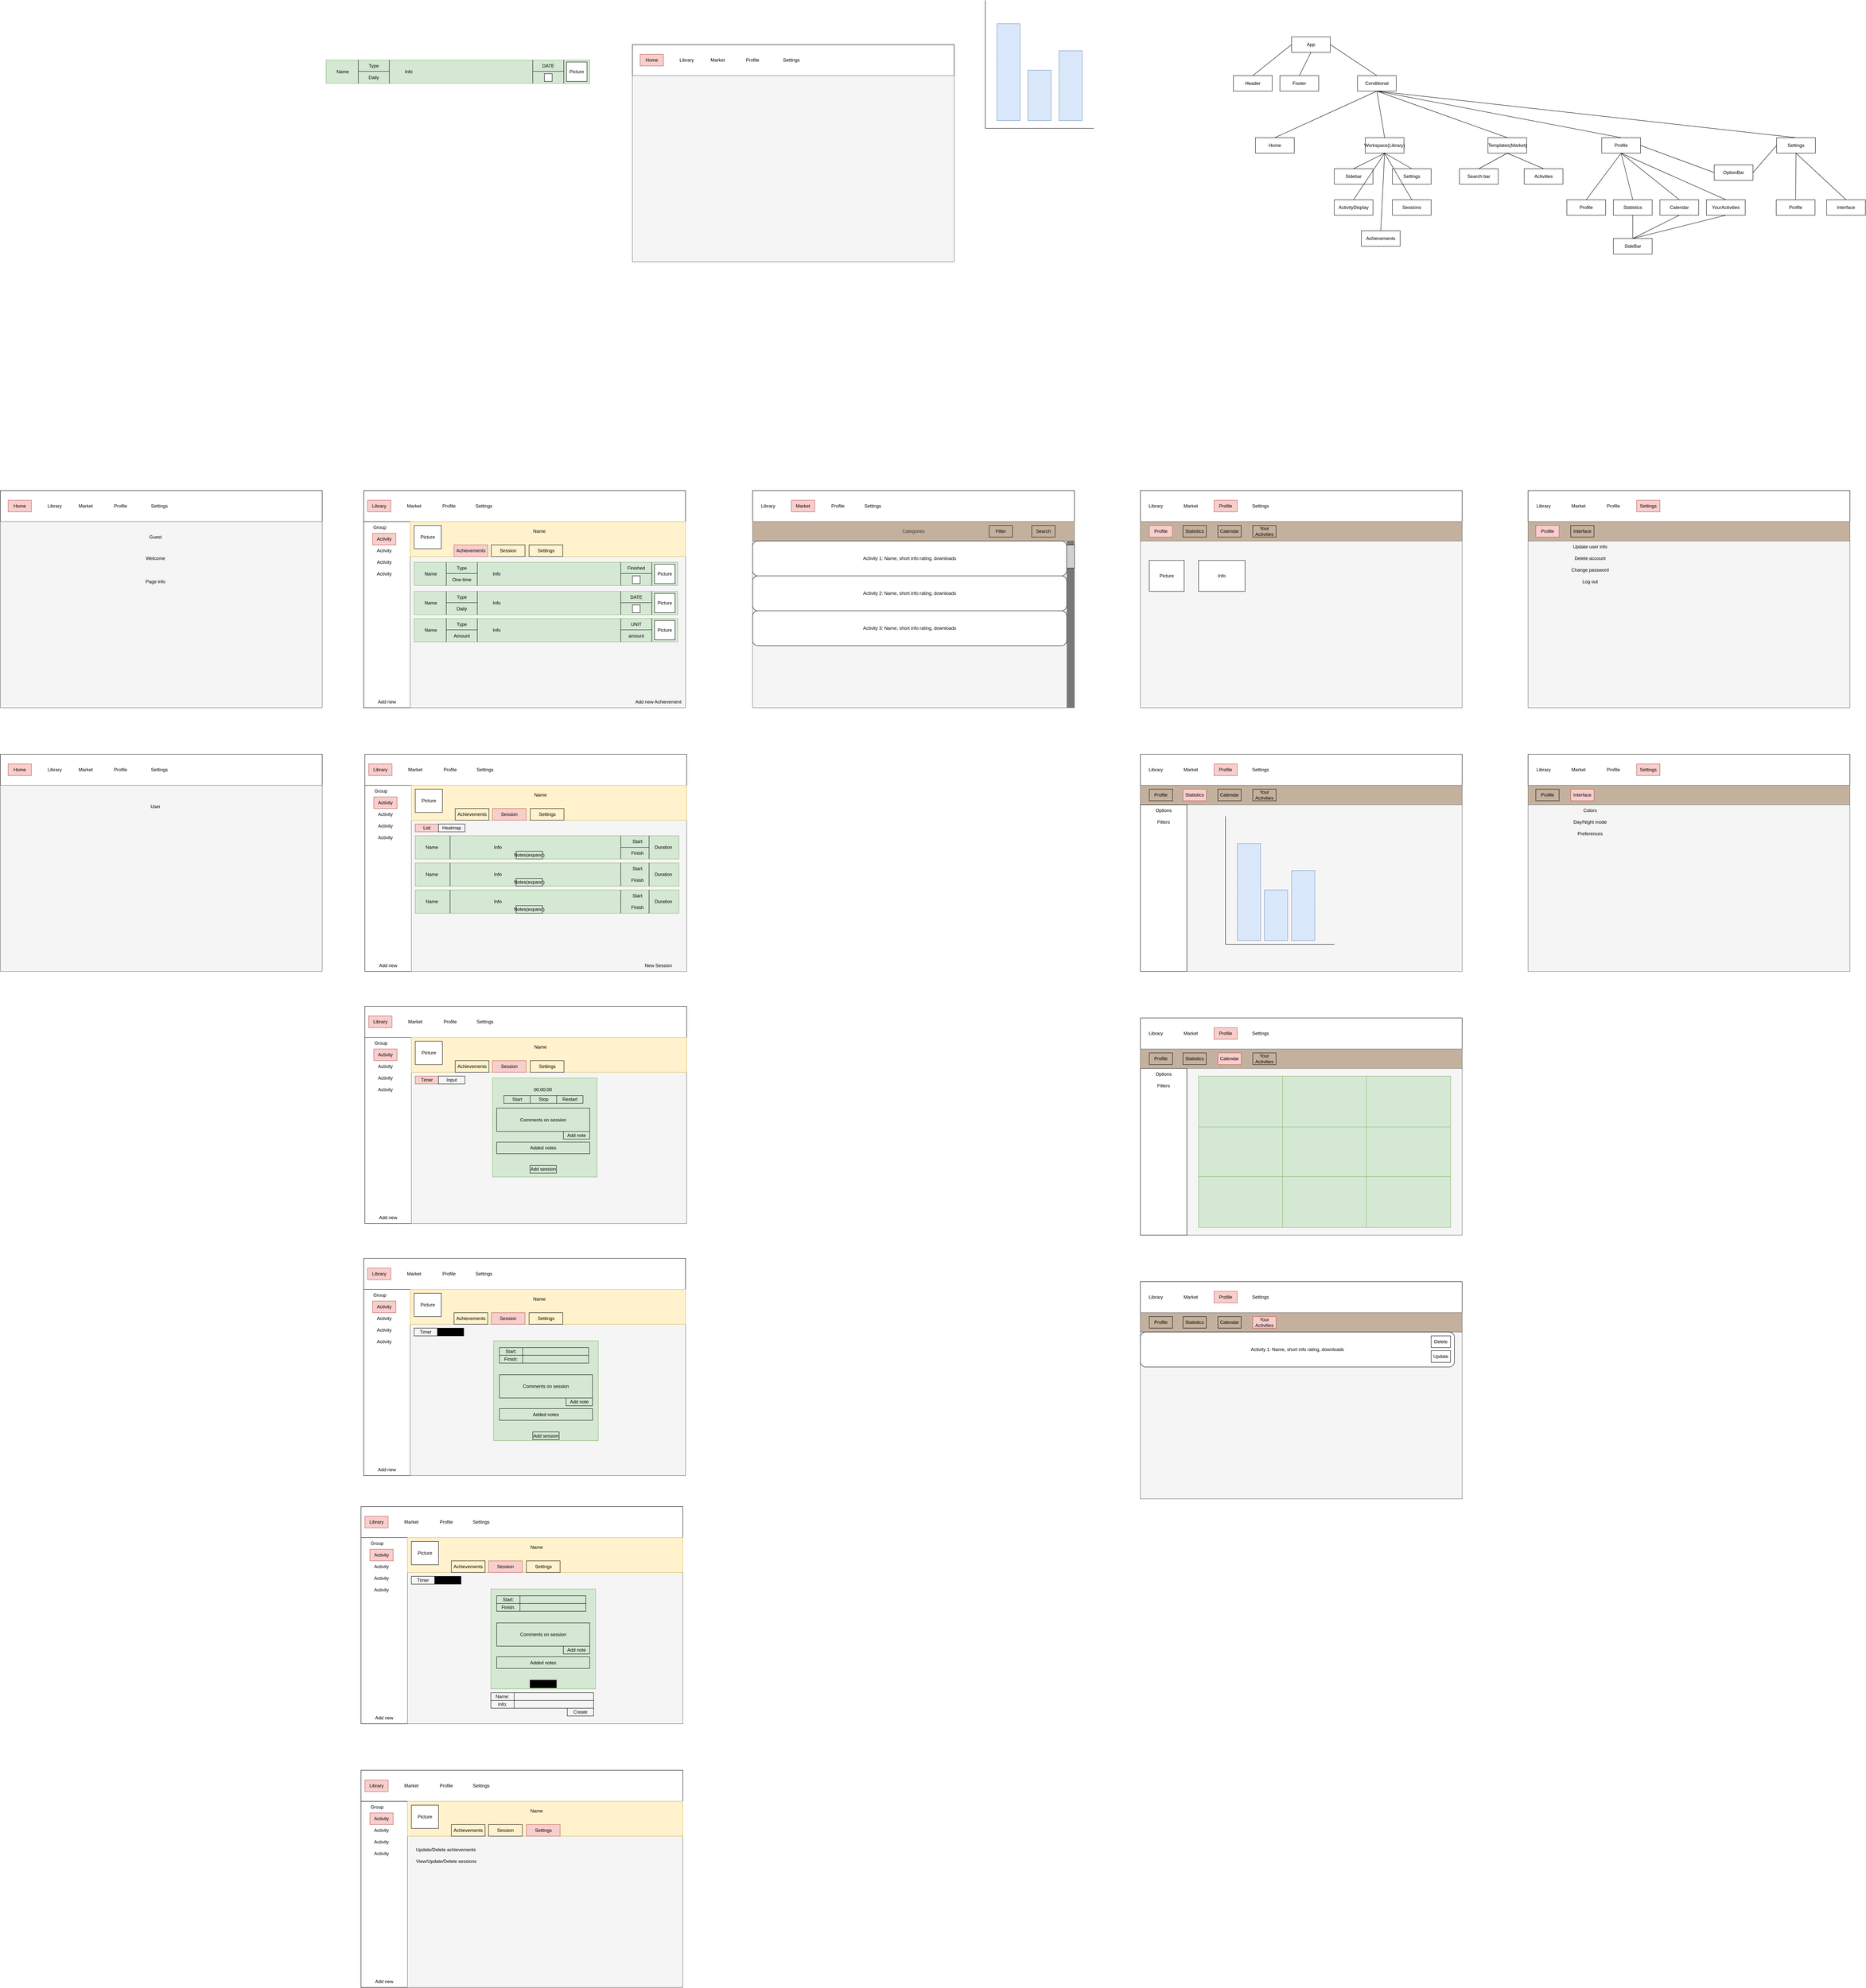 <mxfile version="28.2.7">
  <diagram name="Page-1" id="_q4_dArPaYVle1KRaqx7">
    <mxGraphModel dx="4416" dy="2699" grid="1" gridSize="10" guides="1" tooltips="1" connect="1" arrows="1" fold="1" page="1" pageScale="1" pageWidth="827" pageHeight="1169" math="0" shadow="0">
      <root>
        <mxCell id="0" />
        <mxCell id="1" parent="0" />
        <mxCell id="pWE6F50j8uLxKZcUZwO4-1" value="" style="swimlane;startSize=0;" parent="1" vertex="1">
          <mxGeometry x="-3" y="120" width="830" height="560" as="geometry" />
        </mxCell>
        <mxCell id="pWE6F50j8uLxKZcUZwO4-2" value="" style="rounded=0;whiteSpace=wrap;html=1;" parent="pWE6F50j8uLxKZcUZwO4-1" vertex="1">
          <mxGeometry width="830" height="80" as="geometry" />
        </mxCell>
        <mxCell id="pWE6F50j8uLxKZcUZwO4-3" value="Library" style="text;html=1;align=center;verticalAlign=middle;whiteSpace=wrap;rounded=0;fillColor=#f8cecc;labelBackgroundColor=none;strokeColor=#b85450;" parent="pWE6F50j8uLxKZcUZwO4-1" vertex="1">
          <mxGeometry x="10" y="25" width="60" height="30" as="geometry" />
        </mxCell>
        <mxCell id="pWE6F50j8uLxKZcUZwO4-4" value="Market" style="text;html=1;align=center;verticalAlign=middle;whiteSpace=wrap;rounded=0;" parent="pWE6F50j8uLxKZcUZwO4-1" vertex="1">
          <mxGeometry x="100" y="25" width="60" height="30" as="geometry" />
        </mxCell>
        <mxCell id="pWE6F50j8uLxKZcUZwO4-5" value="Profile" style="text;html=1;align=center;verticalAlign=middle;whiteSpace=wrap;rounded=0;" parent="pWE6F50j8uLxKZcUZwO4-1" vertex="1">
          <mxGeometry x="190" y="25" width="60" height="30" as="geometry" />
        </mxCell>
        <mxCell id="pWE6F50j8uLxKZcUZwO4-6" value="Settings" style="text;html=1;align=center;verticalAlign=middle;whiteSpace=wrap;rounded=0;" parent="pWE6F50j8uLxKZcUZwO4-1" vertex="1">
          <mxGeometry x="280" y="25" width="60" height="30" as="geometry" />
        </mxCell>
        <mxCell id="pWE6F50j8uLxKZcUZwO4-13" value="" style="rounded=0;whiteSpace=wrap;html=1;" parent="pWE6F50j8uLxKZcUZwO4-1" vertex="1">
          <mxGeometry y="80" width="120" height="480" as="geometry" />
        </mxCell>
        <mxCell id="pWE6F50j8uLxKZcUZwO4-14" value="Group" style="text;html=1;align=center;verticalAlign=middle;whiteSpace=wrap;rounded=0;" parent="pWE6F50j8uLxKZcUZwO4-1" vertex="1">
          <mxGeometry y="80" width="83" height="30" as="geometry" />
        </mxCell>
        <mxCell id="pWE6F50j8uLxKZcUZwO4-15" value="Activity" style="text;html=1;align=center;verticalAlign=middle;whiteSpace=wrap;rounded=0;fillColor=#f8cecc;strokeColor=#b85450;" parent="pWE6F50j8uLxKZcUZwO4-1" vertex="1">
          <mxGeometry x="23" y="110" width="60" height="30" as="geometry" />
        </mxCell>
        <mxCell id="pWE6F50j8uLxKZcUZwO4-16" value="Activity" style="text;html=1;align=center;verticalAlign=middle;whiteSpace=wrap;rounded=0;" parent="pWE6F50j8uLxKZcUZwO4-1" vertex="1">
          <mxGeometry x="23" y="140" width="60" height="30" as="geometry" />
        </mxCell>
        <mxCell id="pWE6F50j8uLxKZcUZwO4-17" value="Activity" style="text;html=1;align=center;verticalAlign=middle;whiteSpace=wrap;rounded=0;" parent="pWE6F50j8uLxKZcUZwO4-1" vertex="1">
          <mxGeometry x="23" y="170" width="60" height="30" as="geometry" />
        </mxCell>
        <mxCell id="pWE6F50j8uLxKZcUZwO4-18" value="Activity" style="text;html=1;align=center;verticalAlign=middle;whiteSpace=wrap;rounded=0;" parent="pWE6F50j8uLxKZcUZwO4-1" vertex="1">
          <mxGeometry x="23" y="200" width="60" height="30" as="geometry" />
        </mxCell>
        <mxCell id="pWE6F50j8uLxKZcUZwO4-32" value="" style="rounded=0;whiteSpace=wrap;html=1;fillColor=#f5f5f5;fontColor=#333333;strokeColor=#666666;" parent="pWE6F50j8uLxKZcUZwO4-1" vertex="1">
          <mxGeometry x="120" y="80" width="710" height="480" as="geometry" />
        </mxCell>
        <mxCell id="pWE6F50j8uLxKZcUZwO4-152" value="" style="rounded=0;whiteSpace=wrap;html=1;fillColor=#fff2cc;strokeColor=#d6b656;" parent="pWE6F50j8uLxKZcUZwO4-1" vertex="1">
          <mxGeometry x="120" y="80" width="710" height="90" as="geometry" />
        </mxCell>
        <mxCell id="pWE6F50j8uLxKZcUZwO4-153" value="Name" style="text;html=1;align=center;verticalAlign=middle;whiteSpace=wrap;rounded=0;" parent="pWE6F50j8uLxKZcUZwO4-1" vertex="1">
          <mxGeometry x="423" y="90" width="60" height="30" as="geometry" />
        </mxCell>
        <mxCell id="pWE6F50j8uLxKZcUZwO4-154" value="Picture" style="rounded=0;whiteSpace=wrap;html=1;" parent="pWE6F50j8uLxKZcUZwO4-1" vertex="1">
          <mxGeometry x="130" y="90" width="70" height="60" as="geometry" />
        </mxCell>
        <mxCell id="pWE6F50j8uLxKZcUZwO4-155" value="Achievements" style="text;html=1;align=center;verticalAlign=middle;whiteSpace=wrap;rounded=0;fillColor=#f8cecc;strokeColor=#b85450;" parent="pWE6F50j8uLxKZcUZwO4-1" vertex="1">
          <mxGeometry x="233" y="140" width="87" height="30" as="geometry" />
        </mxCell>
        <mxCell id="pWE6F50j8uLxKZcUZwO4-157" value="Session" style="text;html=1;align=center;verticalAlign=middle;whiteSpace=wrap;rounded=0;strokeColor=default;" parent="pWE6F50j8uLxKZcUZwO4-1" vertex="1">
          <mxGeometry x="329" y="140" width="87" height="30" as="geometry" />
        </mxCell>
        <mxCell id="pWE6F50j8uLxKZcUZwO4-158" value="Settings" style="text;html=1;align=center;verticalAlign=middle;whiteSpace=wrap;rounded=0;strokeColor=default;" parent="pWE6F50j8uLxKZcUZwO4-1" vertex="1">
          <mxGeometry x="426.5" y="140" width="87" height="30" as="geometry" />
        </mxCell>
        <mxCell id="pWE6F50j8uLxKZcUZwO4-159" value="" style="rounded=0;whiteSpace=wrap;html=1;fillColor=#d5e8d4;strokeColor=#82b366;" parent="pWE6F50j8uLxKZcUZwO4-1" vertex="1">
          <mxGeometry x="130" y="185" width="680" height="60" as="geometry" />
        </mxCell>
        <mxCell id="pWE6F50j8uLxKZcUZwO4-160" value="Name" style="text;html=1;align=center;verticalAlign=middle;whiteSpace=wrap;rounded=0;" parent="pWE6F50j8uLxKZcUZwO4-1" vertex="1">
          <mxGeometry x="143" y="200" width="60" height="30" as="geometry" />
        </mxCell>
        <mxCell id="pWE6F50j8uLxKZcUZwO4-161" value="Picture" style="rounded=0;whiteSpace=wrap;html=1;" parent="pWE6F50j8uLxKZcUZwO4-1" vertex="1">
          <mxGeometry x="750" y="190" width="53" height="50" as="geometry" />
        </mxCell>
        <mxCell id="pWE6F50j8uLxKZcUZwO4-162" value="Type" style="text;html=1;align=center;verticalAlign=middle;whiteSpace=wrap;rounded=0;" parent="pWE6F50j8uLxKZcUZwO4-1" vertex="1">
          <mxGeometry x="223" y="185" width="60" height="30" as="geometry" />
        </mxCell>
        <mxCell id="pWE6F50j8uLxKZcUZwO4-163" value="One-time" style="text;html=1;align=center;verticalAlign=middle;whiteSpace=wrap;rounded=0;" parent="pWE6F50j8uLxKZcUZwO4-1" vertex="1">
          <mxGeometry x="223" y="215" width="60" height="30" as="geometry" />
        </mxCell>
        <mxCell id="pWE6F50j8uLxKZcUZwO4-164" value="" style="endArrow=none;html=1;rounded=0;" parent="pWE6F50j8uLxKZcUZwO4-1" edge="1">
          <mxGeometry width="50" height="50" relative="1" as="geometry">
            <mxPoint x="213" y="245" as="sourcePoint" />
            <mxPoint x="213" y="185" as="targetPoint" />
          </mxGeometry>
        </mxCell>
        <mxCell id="pWE6F50j8uLxKZcUZwO4-165" value="" style="endArrow=none;html=1;rounded=0;" parent="pWE6F50j8uLxKZcUZwO4-1" edge="1">
          <mxGeometry width="50" height="50" relative="1" as="geometry">
            <mxPoint x="213" y="213.95" as="sourcePoint" />
            <mxPoint x="293" y="213.95" as="targetPoint" />
          </mxGeometry>
        </mxCell>
        <mxCell id="pWE6F50j8uLxKZcUZwO4-166" value="" style="endArrow=none;html=1;rounded=0;" parent="pWE6F50j8uLxKZcUZwO4-1" edge="1">
          <mxGeometry width="50" height="50" relative="1" as="geometry">
            <mxPoint x="293" y="245" as="sourcePoint" />
            <mxPoint x="293" y="185" as="targetPoint" />
          </mxGeometry>
        </mxCell>
        <mxCell id="pWE6F50j8uLxKZcUZwO4-167" value="Info" style="text;html=1;align=center;verticalAlign=middle;whiteSpace=wrap;rounded=0;" parent="pWE6F50j8uLxKZcUZwO4-1" vertex="1">
          <mxGeometry x="313" y="200" width="60" height="30" as="geometry" />
        </mxCell>
        <mxCell id="pWE6F50j8uLxKZcUZwO4-168" value="Finished" style="text;html=1;align=center;verticalAlign=middle;whiteSpace=wrap;rounded=0;" parent="pWE6F50j8uLxKZcUZwO4-1" vertex="1">
          <mxGeometry x="673" y="185" width="60" height="30" as="geometry" />
        </mxCell>
        <mxCell id="pWE6F50j8uLxKZcUZwO4-170" value="" style="endArrow=none;html=1;rounded=0;" parent="pWE6F50j8uLxKZcUZwO4-1" edge="1">
          <mxGeometry width="50" height="50" relative="1" as="geometry">
            <mxPoint x="663" y="245" as="sourcePoint" />
            <mxPoint x="663" y="185" as="targetPoint" />
          </mxGeometry>
        </mxCell>
        <mxCell id="pWE6F50j8uLxKZcUZwO4-171" value="" style="endArrow=none;html=1;rounded=0;" parent="pWE6F50j8uLxKZcUZwO4-1" edge="1">
          <mxGeometry width="50" height="50" relative="1" as="geometry">
            <mxPoint x="663" y="213.95" as="sourcePoint" />
            <mxPoint x="743" y="213.95" as="targetPoint" />
          </mxGeometry>
        </mxCell>
        <mxCell id="pWE6F50j8uLxKZcUZwO4-172" value="" style="endArrow=none;html=1;rounded=0;" parent="pWE6F50j8uLxKZcUZwO4-1" edge="1">
          <mxGeometry width="50" height="50" relative="1" as="geometry">
            <mxPoint x="743" y="245" as="sourcePoint" />
            <mxPoint x="743" y="185" as="targetPoint" />
          </mxGeometry>
        </mxCell>
        <mxCell id="pWE6F50j8uLxKZcUZwO4-173" value="" style="rounded=0;whiteSpace=wrap;html=1;" parent="pWE6F50j8uLxKZcUZwO4-1" vertex="1">
          <mxGeometry x="693" y="220" width="20" height="20" as="geometry" />
        </mxCell>
        <mxCell id="pWE6F50j8uLxKZcUZwO4-188" value="Add new" style="text;html=1;align=center;verticalAlign=middle;whiteSpace=wrap;rounded=0;" parent="pWE6F50j8uLxKZcUZwO4-1" vertex="1">
          <mxGeometry y="530" width="120" height="30" as="geometry" />
        </mxCell>
        <mxCell id="pWE6F50j8uLxKZcUZwO4-189" value="Add new Achievement" style="text;html=1;align=center;verticalAlign=middle;whiteSpace=wrap;rounded=0;" parent="pWE6F50j8uLxKZcUZwO4-1" vertex="1">
          <mxGeometry x="690" y="530" width="140" height="30" as="geometry" />
        </mxCell>
        <mxCell id="pWE6F50j8uLxKZcUZwO4-174" value="" style="rounded=0;whiteSpace=wrap;html=1;fillColor=#d5e8d4;strokeColor=#82b366;" parent="pWE6F50j8uLxKZcUZwO4-1" vertex="1">
          <mxGeometry x="130" y="260" width="680" height="60" as="geometry" />
        </mxCell>
        <mxCell id="pWE6F50j8uLxKZcUZwO4-175" value="Name" style="text;html=1;align=center;verticalAlign=middle;whiteSpace=wrap;rounded=0;" parent="pWE6F50j8uLxKZcUZwO4-1" vertex="1">
          <mxGeometry x="143" y="275" width="60" height="30" as="geometry" />
        </mxCell>
        <mxCell id="pWE6F50j8uLxKZcUZwO4-176" value="Picture" style="rounded=0;whiteSpace=wrap;html=1;" parent="pWE6F50j8uLxKZcUZwO4-1" vertex="1">
          <mxGeometry x="750" y="265" width="53" height="50" as="geometry" />
        </mxCell>
        <mxCell id="pWE6F50j8uLxKZcUZwO4-177" value="Type" style="text;html=1;align=center;verticalAlign=middle;whiteSpace=wrap;rounded=0;" parent="pWE6F50j8uLxKZcUZwO4-1" vertex="1">
          <mxGeometry x="223" y="260" width="60" height="30" as="geometry" />
        </mxCell>
        <mxCell id="pWE6F50j8uLxKZcUZwO4-178" value="Daily" style="text;html=1;align=center;verticalAlign=middle;whiteSpace=wrap;rounded=0;" parent="pWE6F50j8uLxKZcUZwO4-1" vertex="1">
          <mxGeometry x="223" y="290" width="60" height="30" as="geometry" />
        </mxCell>
        <mxCell id="pWE6F50j8uLxKZcUZwO4-179" value="" style="endArrow=none;html=1;rounded=0;" parent="pWE6F50j8uLxKZcUZwO4-1" edge="1">
          <mxGeometry width="50" height="50" relative="1" as="geometry">
            <mxPoint x="213" y="320" as="sourcePoint" />
            <mxPoint x="213" y="260" as="targetPoint" />
          </mxGeometry>
        </mxCell>
        <mxCell id="pWE6F50j8uLxKZcUZwO4-180" value="" style="endArrow=none;html=1;rounded=0;" parent="pWE6F50j8uLxKZcUZwO4-1" edge="1">
          <mxGeometry width="50" height="50" relative="1" as="geometry">
            <mxPoint x="213" y="288.95" as="sourcePoint" />
            <mxPoint x="293" y="288.95" as="targetPoint" />
          </mxGeometry>
        </mxCell>
        <mxCell id="pWE6F50j8uLxKZcUZwO4-181" value="" style="endArrow=none;html=1;rounded=0;" parent="pWE6F50j8uLxKZcUZwO4-1" edge="1">
          <mxGeometry width="50" height="50" relative="1" as="geometry">
            <mxPoint x="293" y="320" as="sourcePoint" />
            <mxPoint x="293" y="260" as="targetPoint" />
          </mxGeometry>
        </mxCell>
        <mxCell id="pWE6F50j8uLxKZcUZwO4-182" value="Info" style="text;html=1;align=center;verticalAlign=middle;whiteSpace=wrap;rounded=0;" parent="pWE6F50j8uLxKZcUZwO4-1" vertex="1">
          <mxGeometry x="313" y="275" width="60" height="30" as="geometry" />
        </mxCell>
        <mxCell id="pWE6F50j8uLxKZcUZwO4-183" value="DATE" style="text;html=1;align=center;verticalAlign=middle;whiteSpace=wrap;rounded=0;" parent="pWE6F50j8uLxKZcUZwO4-1" vertex="1">
          <mxGeometry x="673" y="260" width="60" height="30" as="geometry" />
        </mxCell>
        <mxCell id="pWE6F50j8uLxKZcUZwO4-184" value="" style="endArrow=none;html=1;rounded=0;" parent="pWE6F50j8uLxKZcUZwO4-1" edge="1">
          <mxGeometry width="50" height="50" relative="1" as="geometry">
            <mxPoint x="663" y="320" as="sourcePoint" />
            <mxPoint x="663" y="260" as="targetPoint" />
          </mxGeometry>
        </mxCell>
        <mxCell id="pWE6F50j8uLxKZcUZwO4-185" value="" style="endArrow=none;html=1;rounded=0;" parent="pWE6F50j8uLxKZcUZwO4-1" edge="1">
          <mxGeometry width="50" height="50" relative="1" as="geometry">
            <mxPoint x="663" y="288.95" as="sourcePoint" />
            <mxPoint x="743" y="288.95" as="targetPoint" />
          </mxGeometry>
        </mxCell>
        <mxCell id="pWE6F50j8uLxKZcUZwO4-186" value="" style="endArrow=none;html=1;rounded=0;" parent="pWE6F50j8uLxKZcUZwO4-1" edge="1">
          <mxGeometry width="50" height="50" relative="1" as="geometry">
            <mxPoint x="743" y="320" as="sourcePoint" />
            <mxPoint x="743" y="260" as="targetPoint" />
          </mxGeometry>
        </mxCell>
        <mxCell id="pWE6F50j8uLxKZcUZwO4-187" value="" style="rounded=0;whiteSpace=wrap;html=1;" parent="pWE6F50j8uLxKZcUZwO4-1" vertex="1">
          <mxGeometry x="693" y="295" width="20" height="20" as="geometry" />
        </mxCell>
        <mxCell id="pWE6F50j8uLxKZcUZwO4-218" value="" style="rounded=0;whiteSpace=wrap;html=1;fillColor=#d5e8d4;strokeColor=#82b366;" parent="pWE6F50j8uLxKZcUZwO4-1" vertex="1">
          <mxGeometry x="130" y="330" width="680" height="60" as="geometry" />
        </mxCell>
        <mxCell id="pWE6F50j8uLxKZcUZwO4-219" value="Name" style="text;html=1;align=center;verticalAlign=middle;whiteSpace=wrap;rounded=0;" parent="pWE6F50j8uLxKZcUZwO4-1" vertex="1">
          <mxGeometry x="143" y="345" width="60" height="30" as="geometry" />
        </mxCell>
        <mxCell id="pWE6F50j8uLxKZcUZwO4-220" value="Picture" style="rounded=0;whiteSpace=wrap;html=1;" parent="pWE6F50j8uLxKZcUZwO4-1" vertex="1">
          <mxGeometry x="750" y="335" width="53" height="50" as="geometry" />
        </mxCell>
        <mxCell id="pWE6F50j8uLxKZcUZwO4-221" value="Type" style="text;html=1;align=center;verticalAlign=middle;whiteSpace=wrap;rounded=0;" parent="pWE6F50j8uLxKZcUZwO4-1" vertex="1">
          <mxGeometry x="223" y="330" width="60" height="30" as="geometry" />
        </mxCell>
        <mxCell id="pWE6F50j8uLxKZcUZwO4-222" value="Amount" style="text;html=1;align=center;verticalAlign=middle;whiteSpace=wrap;rounded=0;" parent="pWE6F50j8uLxKZcUZwO4-1" vertex="1">
          <mxGeometry x="223" y="360" width="60" height="30" as="geometry" />
        </mxCell>
        <mxCell id="pWE6F50j8uLxKZcUZwO4-223" value="" style="endArrow=none;html=1;rounded=0;" parent="pWE6F50j8uLxKZcUZwO4-1" edge="1">
          <mxGeometry width="50" height="50" relative="1" as="geometry">
            <mxPoint x="213" y="390" as="sourcePoint" />
            <mxPoint x="213" y="330" as="targetPoint" />
          </mxGeometry>
        </mxCell>
        <mxCell id="pWE6F50j8uLxKZcUZwO4-224" value="" style="endArrow=none;html=1;rounded=0;" parent="pWE6F50j8uLxKZcUZwO4-1" edge="1">
          <mxGeometry width="50" height="50" relative="1" as="geometry">
            <mxPoint x="213" y="358.95" as="sourcePoint" />
            <mxPoint x="293" y="358.95" as="targetPoint" />
          </mxGeometry>
        </mxCell>
        <mxCell id="pWE6F50j8uLxKZcUZwO4-225" value="" style="endArrow=none;html=1;rounded=0;" parent="pWE6F50j8uLxKZcUZwO4-1" edge="1">
          <mxGeometry width="50" height="50" relative="1" as="geometry">
            <mxPoint x="293" y="390" as="sourcePoint" />
            <mxPoint x="293" y="330" as="targetPoint" />
          </mxGeometry>
        </mxCell>
        <mxCell id="pWE6F50j8uLxKZcUZwO4-226" value="Info" style="text;html=1;align=center;verticalAlign=middle;whiteSpace=wrap;rounded=0;" parent="pWE6F50j8uLxKZcUZwO4-1" vertex="1">
          <mxGeometry x="313" y="345" width="60" height="30" as="geometry" />
        </mxCell>
        <mxCell id="pWE6F50j8uLxKZcUZwO4-227" value="UNIT" style="text;html=1;align=center;verticalAlign=middle;whiteSpace=wrap;rounded=0;" parent="pWE6F50j8uLxKZcUZwO4-1" vertex="1">
          <mxGeometry x="673" y="330" width="60" height="30" as="geometry" />
        </mxCell>
        <mxCell id="pWE6F50j8uLxKZcUZwO4-228" value="" style="endArrow=none;html=1;rounded=0;" parent="pWE6F50j8uLxKZcUZwO4-1" edge="1">
          <mxGeometry width="50" height="50" relative="1" as="geometry">
            <mxPoint x="663" y="390" as="sourcePoint" />
            <mxPoint x="663" y="330" as="targetPoint" />
          </mxGeometry>
        </mxCell>
        <mxCell id="pWE6F50j8uLxKZcUZwO4-229" value="" style="endArrow=none;html=1;rounded=0;" parent="pWE6F50j8uLxKZcUZwO4-1" edge="1">
          <mxGeometry width="50" height="50" relative="1" as="geometry">
            <mxPoint x="663" y="358.95" as="sourcePoint" />
            <mxPoint x="743" y="358.95" as="targetPoint" />
          </mxGeometry>
        </mxCell>
        <mxCell id="pWE6F50j8uLxKZcUZwO4-230" value="" style="endArrow=none;html=1;rounded=0;" parent="pWE6F50j8uLxKZcUZwO4-1" edge="1">
          <mxGeometry width="50" height="50" relative="1" as="geometry">
            <mxPoint x="743" y="390" as="sourcePoint" />
            <mxPoint x="743" y="330" as="targetPoint" />
          </mxGeometry>
        </mxCell>
        <mxCell id="pWE6F50j8uLxKZcUZwO4-232" value="amount" style="text;html=1;align=center;verticalAlign=middle;whiteSpace=wrap;rounded=0;" parent="pWE6F50j8uLxKZcUZwO4-1" vertex="1">
          <mxGeometry x="673" y="360" width="60" height="30" as="geometry" />
        </mxCell>
        <mxCell id="pWE6F50j8uLxKZcUZwO4-7" value="" style="swimlane;startSize=0;" parent="1" vertex="1">
          <mxGeometry x="1000" y="120" width="830" height="560" as="geometry" />
        </mxCell>
        <mxCell id="pWE6F50j8uLxKZcUZwO4-8" value="" style="rounded=0;whiteSpace=wrap;html=1;" parent="pWE6F50j8uLxKZcUZwO4-7" vertex="1">
          <mxGeometry width="830" height="80" as="geometry" />
        </mxCell>
        <mxCell id="pWE6F50j8uLxKZcUZwO4-9" value="Library" style="text;html=1;align=center;verticalAlign=middle;whiteSpace=wrap;rounded=0;labelBackgroundColor=none;" parent="pWE6F50j8uLxKZcUZwO4-7" vertex="1">
          <mxGeometry x="10" y="25" width="60" height="30" as="geometry" />
        </mxCell>
        <mxCell id="pWE6F50j8uLxKZcUZwO4-10" value="Market" style="text;html=1;align=center;verticalAlign=middle;whiteSpace=wrap;rounded=0;fillColor=#f8cecc;strokeColor=#b85450;" parent="pWE6F50j8uLxKZcUZwO4-7" vertex="1">
          <mxGeometry x="100" y="25" width="60" height="30" as="geometry" />
        </mxCell>
        <mxCell id="pWE6F50j8uLxKZcUZwO4-11" value="Profile" style="text;html=1;align=center;verticalAlign=middle;whiteSpace=wrap;rounded=0;" parent="pWE6F50j8uLxKZcUZwO4-7" vertex="1">
          <mxGeometry x="190" y="25" width="60" height="30" as="geometry" />
        </mxCell>
        <mxCell id="pWE6F50j8uLxKZcUZwO4-12" value="Settings" style="text;html=1;align=center;verticalAlign=middle;whiteSpace=wrap;rounded=0;" parent="pWE6F50j8uLxKZcUZwO4-7" vertex="1">
          <mxGeometry x="280" y="25" width="60" height="30" as="geometry" />
        </mxCell>
        <mxCell id="pWE6F50j8uLxKZcUZwO4-33" value="" style="rounded=0;whiteSpace=wrap;html=1;fillColor=#f5f5f5;fontColor=#333333;strokeColor=#666666;" parent="pWE6F50j8uLxKZcUZwO4-7" vertex="1">
          <mxGeometry y="80" width="830" height="480" as="geometry" />
        </mxCell>
        <mxCell id="pWE6F50j8uLxKZcUZwO4-45" value="Categories" style="rounded=0;whiteSpace=wrap;html=1;fillColor=#C4B19D;strokeColor=#666666;fontColor=#333333;" parent="pWE6F50j8uLxKZcUZwO4-7" vertex="1">
          <mxGeometry y="80" width="830" height="50" as="geometry" />
        </mxCell>
        <mxCell id="pWE6F50j8uLxKZcUZwO4-43" value="Search" style="text;html=1;align=center;verticalAlign=middle;whiteSpace=wrap;rounded=0;strokeColor=default;" parent="pWE6F50j8uLxKZcUZwO4-7" vertex="1">
          <mxGeometry x="720" y="90" width="60" height="30" as="geometry" />
        </mxCell>
        <mxCell id="pWE6F50j8uLxKZcUZwO4-44" value="Filter" style="text;html=1;align=center;verticalAlign=middle;whiteSpace=wrap;rounded=0;strokeColor=default;" parent="pWE6F50j8uLxKZcUZwO4-7" vertex="1">
          <mxGeometry x="610" y="90" width="60" height="30" as="geometry" />
        </mxCell>
        <mxCell id="pWE6F50j8uLxKZcUZwO4-46" value="Activity 1: Name, short info rating, downloads" style="rounded=1;whiteSpace=wrap;html=1;" parent="pWE6F50j8uLxKZcUZwO4-7" vertex="1">
          <mxGeometry y="130" width="810" height="90" as="geometry" />
        </mxCell>
        <mxCell id="pWE6F50j8uLxKZcUZwO4-47" value="Activity 2: Name, short info rating, downloads" style="rounded=1;whiteSpace=wrap;html=1;" parent="pWE6F50j8uLxKZcUZwO4-7" vertex="1">
          <mxGeometry y="220" width="810" height="90" as="geometry" />
        </mxCell>
        <mxCell id="pWE6F50j8uLxKZcUZwO4-48" value="Activity 3: Name, short info rating, downloads" style="rounded=1;whiteSpace=wrap;html=1;" parent="pWE6F50j8uLxKZcUZwO4-7" vertex="1">
          <mxGeometry y="310" width="810" height="90" as="geometry" />
        </mxCell>
        <mxCell id="pWE6F50j8uLxKZcUZwO4-50" value="" style="rounded=0;whiteSpace=wrap;html=1;strokeColor=none;fillColor=#787878;" parent="pWE6F50j8uLxKZcUZwO4-7" vertex="1">
          <mxGeometry x="810" y="130" width="20" height="430" as="geometry" />
        </mxCell>
        <mxCell id="pWE6F50j8uLxKZcUZwO4-20" value="" style="swimlane;startSize=0;" parent="1" vertex="1">
          <mxGeometry x="2000" y="120" width="830" height="560" as="geometry" />
        </mxCell>
        <mxCell id="pWE6F50j8uLxKZcUZwO4-21" value="" style="rounded=0;whiteSpace=wrap;html=1;" parent="pWE6F50j8uLxKZcUZwO4-20" vertex="1">
          <mxGeometry width="830" height="80" as="geometry" />
        </mxCell>
        <mxCell id="pWE6F50j8uLxKZcUZwO4-22" value="Library" style="text;html=1;align=center;verticalAlign=middle;whiteSpace=wrap;rounded=0;labelBackgroundColor=none;" parent="pWE6F50j8uLxKZcUZwO4-20" vertex="1">
          <mxGeometry x="10" y="25" width="60" height="30" as="geometry" />
        </mxCell>
        <mxCell id="pWE6F50j8uLxKZcUZwO4-23" value="Market" style="text;html=1;align=center;verticalAlign=middle;whiteSpace=wrap;rounded=0;" parent="pWE6F50j8uLxKZcUZwO4-20" vertex="1">
          <mxGeometry x="100" y="25" width="60" height="30" as="geometry" />
        </mxCell>
        <mxCell id="pWE6F50j8uLxKZcUZwO4-24" value="Profile" style="text;html=1;align=center;verticalAlign=middle;whiteSpace=wrap;rounded=0;fillColor=#f8cecc;strokeColor=#b85450;" parent="pWE6F50j8uLxKZcUZwO4-20" vertex="1">
          <mxGeometry x="190" y="25" width="60" height="30" as="geometry" />
        </mxCell>
        <mxCell id="pWE6F50j8uLxKZcUZwO4-25" value="Settings" style="text;html=1;align=center;verticalAlign=middle;whiteSpace=wrap;rounded=0;" parent="pWE6F50j8uLxKZcUZwO4-20" vertex="1">
          <mxGeometry x="280" y="25" width="60" height="30" as="geometry" />
        </mxCell>
        <mxCell id="pWE6F50j8uLxKZcUZwO4-41" value="" style="rounded=0;whiteSpace=wrap;html=1;fillColor=#f5f5f5;fontColor=#333333;strokeColor=#666666;" parent="pWE6F50j8uLxKZcUZwO4-20" vertex="1">
          <mxGeometry y="80" width="830" height="480" as="geometry" />
        </mxCell>
        <mxCell id="pWE6F50j8uLxKZcUZwO4-53" value="Picture" style="rounded=0;whiteSpace=wrap;html=1;" parent="pWE6F50j8uLxKZcUZwO4-20" vertex="1">
          <mxGeometry x="23" y="180" width="90" height="80" as="geometry" />
        </mxCell>
        <mxCell id="pWE6F50j8uLxKZcUZwO4-54" value="Info" style="rounded=0;whiteSpace=wrap;html=1;" parent="pWE6F50j8uLxKZcUZwO4-20" vertex="1">
          <mxGeometry x="150" y="180" width="120" height="80" as="geometry" />
        </mxCell>
        <mxCell id="pWE6F50j8uLxKZcUZwO4-55" value="" style="rounded=0;whiteSpace=wrap;html=1;fillColor=#C4B19D;strokeColor=#666666;fontColor=#333333;" parent="pWE6F50j8uLxKZcUZwO4-20" vertex="1">
          <mxGeometry y="80" width="830" height="50" as="geometry" />
        </mxCell>
        <mxCell id="pWE6F50j8uLxKZcUZwO4-57" value="Profile" style="text;html=1;align=center;verticalAlign=middle;whiteSpace=wrap;rounded=0;strokeColor=#b85450;fillColor=#f8cecc;" parent="pWE6F50j8uLxKZcUZwO4-20" vertex="1">
          <mxGeometry x="23" y="90" width="60" height="30" as="geometry" />
        </mxCell>
        <mxCell id="pWE6F50j8uLxKZcUZwO4-58" value="Statistics" style="text;html=1;align=center;verticalAlign=middle;whiteSpace=wrap;rounded=0;strokeColor=default;" parent="pWE6F50j8uLxKZcUZwO4-20" vertex="1">
          <mxGeometry x="110" y="90" width="60" height="30" as="geometry" />
        </mxCell>
        <mxCell id="pWE6F50j8uLxKZcUZwO4-59" value="Calendar" style="text;html=1;align=center;verticalAlign=middle;whiteSpace=wrap;rounded=0;strokeColor=default;" parent="pWE6F50j8uLxKZcUZwO4-20" vertex="1">
          <mxGeometry x="200" y="90" width="60" height="30" as="geometry" />
        </mxCell>
        <mxCell id="pWE6F50j8uLxKZcUZwO4-60" value="Your Activities" style="text;html=1;align=center;verticalAlign=middle;whiteSpace=wrap;rounded=0;strokeColor=default;" parent="pWE6F50j8uLxKZcUZwO4-20" vertex="1">
          <mxGeometry x="290" y="90" width="60" height="30" as="geometry" />
        </mxCell>
        <mxCell id="pWE6F50j8uLxKZcUZwO4-26" value="" style="swimlane;startSize=0;" parent="1" vertex="1">
          <mxGeometry x="3000" y="120" width="830" height="560" as="geometry" />
        </mxCell>
        <mxCell id="pWE6F50j8uLxKZcUZwO4-27" value="" style="rounded=0;whiteSpace=wrap;html=1;" parent="pWE6F50j8uLxKZcUZwO4-26" vertex="1">
          <mxGeometry width="830" height="80" as="geometry" />
        </mxCell>
        <mxCell id="pWE6F50j8uLxKZcUZwO4-28" value="Library" style="text;html=1;align=center;verticalAlign=middle;whiteSpace=wrap;rounded=0;labelBackgroundColor=none;" parent="pWE6F50j8uLxKZcUZwO4-26" vertex="1">
          <mxGeometry x="10" y="25" width="60" height="30" as="geometry" />
        </mxCell>
        <mxCell id="pWE6F50j8uLxKZcUZwO4-29" value="Market" style="text;html=1;align=center;verticalAlign=middle;whiteSpace=wrap;rounded=0;" parent="pWE6F50j8uLxKZcUZwO4-26" vertex="1">
          <mxGeometry x="100" y="25" width="60" height="30" as="geometry" />
        </mxCell>
        <mxCell id="pWE6F50j8uLxKZcUZwO4-30" value="Profile" style="text;html=1;align=center;verticalAlign=middle;whiteSpace=wrap;rounded=0;" parent="pWE6F50j8uLxKZcUZwO4-26" vertex="1">
          <mxGeometry x="190" y="25" width="60" height="30" as="geometry" />
        </mxCell>
        <mxCell id="pWE6F50j8uLxKZcUZwO4-31" value="Settings" style="text;html=1;align=center;verticalAlign=middle;whiteSpace=wrap;rounded=0;fillColor=#f8cecc;strokeColor=#b85450;" parent="pWE6F50j8uLxKZcUZwO4-26" vertex="1">
          <mxGeometry x="280" y="25" width="60" height="30" as="geometry" />
        </mxCell>
        <mxCell id="pWE6F50j8uLxKZcUZwO4-42" value="" style="rounded=0;whiteSpace=wrap;html=1;fillColor=#f5f5f5;fontColor=#333333;strokeColor=#666666;" parent="pWE6F50j8uLxKZcUZwO4-26" vertex="1">
          <mxGeometry y="80" width="830" height="480" as="geometry" />
        </mxCell>
        <mxCell id="pWE6F50j8uLxKZcUZwO4-132" value="" style="rounded=0;whiteSpace=wrap;html=1;fillColor=#C4B19D;strokeColor=#666666;fontColor=#333333;" parent="pWE6F50j8uLxKZcUZwO4-26" vertex="1">
          <mxGeometry y="80" width="830" height="50" as="geometry" />
        </mxCell>
        <mxCell id="pWE6F50j8uLxKZcUZwO4-133" value="Profile" style="text;html=1;align=center;verticalAlign=middle;whiteSpace=wrap;rounded=0;strokeColor=#b85450;fillColor=#f8cecc;" parent="pWE6F50j8uLxKZcUZwO4-26" vertex="1">
          <mxGeometry x="20" y="90" width="60" height="30" as="geometry" />
        </mxCell>
        <mxCell id="pWE6F50j8uLxKZcUZwO4-134" value="Interface" style="text;html=1;align=center;verticalAlign=middle;whiteSpace=wrap;rounded=0;strokeColor=default;" parent="pWE6F50j8uLxKZcUZwO4-26" vertex="1">
          <mxGeometry x="110" y="90" width="60" height="30" as="geometry" />
        </mxCell>
        <mxCell id="pWE6F50j8uLxKZcUZwO4-145" value="Update user info" style="text;html=1;align=center;verticalAlign=middle;whiteSpace=wrap;rounded=0;" parent="pWE6F50j8uLxKZcUZwO4-26" vertex="1">
          <mxGeometry y="130" width="320" height="30" as="geometry" />
        </mxCell>
        <mxCell id="pWE6F50j8uLxKZcUZwO4-146" value="Delete account" style="text;html=1;align=center;verticalAlign=middle;whiteSpace=wrap;rounded=0;" parent="pWE6F50j8uLxKZcUZwO4-26" vertex="1">
          <mxGeometry y="160" width="320" height="30" as="geometry" />
        </mxCell>
        <mxCell id="pWE6F50j8uLxKZcUZwO4-147" value="Log out" style="text;html=1;align=center;verticalAlign=middle;whiteSpace=wrap;rounded=0;" parent="pWE6F50j8uLxKZcUZwO4-26" vertex="1">
          <mxGeometry y="220" width="320" height="30" as="geometry" />
        </mxCell>
        <mxCell id="pWE6F50j8uLxKZcUZwO4-148" value="Change password" style="text;html=1;align=center;verticalAlign=middle;whiteSpace=wrap;rounded=0;" parent="pWE6F50j8uLxKZcUZwO4-26" vertex="1">
          <mxGeometry y="190" width="320" height="30" as="geometry" />
        </mxCell>
        <mxCell id="pWE6F50j8uLxKZcUZwO4-52" value="" style="rounded=0;whiteSpace=wrap;html=1;fillColor=#D1D1D1;" parent="1" vertex="1">
          <mxGeometry x="1810" y="260" width="20" height="60" as="geometry" />
        </mxCell>
        <mxCell id="pWE6F50j8uLxKZcUZwO4-61" value="" style="swimlane;startSize=0;" parent="1" vertex="1">
          <mxGeometry x="2000" y="800" width="830" height="560" as="geometry" />
        </mxCell>
        <mxCell id="pWE6F50j8uLxKZcUZwO4-62" value="" style="rounded=0;whiteSpace=wrap;html=1;" parent="pWE6F50j8uLxKZcUZwO4-61" vertex="1">
          <mxGeometry width="830" height="80" as="geometry" />
        </mxCell>
        <mxCell id="pWE6F50j8uLxKZcUZwO4-63" value="Library" style="text;html=1;align=center;verticalAlign=middle;whiteSpace=wrap;rounded=0;labelBackgroundColor=none;" parent="pWE6F50j8uLxKZcUZwO4-61" vertex="1">
          <mxGeometry x="10" y="25" width="60" height="30" as="geometry" />
        </mxCell>
        <mxCell id="pWE6F50j8uLxKZcUZwO4-64" value="Market" style="text;html=1;align=center;verticalAlign=middle;whiteSpace=wrap;rounded=0;" parent="pWE6F50j8uLxKZcUZwO4-61" vertex="1">
          <mxGeometry x="100" y="25" width="60" height="30" as="geometry" />
        </mxCell>
        <mxCell id="pWE6F50j8uLxKZcUZwO4-65" value="Profile" style="text;html=1;align=center;verticalAlign=middle;whiteSpace=wrap;rounded=0;fillColor=#f8cecc;strokeColor=#b85450;" parent="pWE6F50j8uLxKZcUZwO4-61" vertex="1">
          <mxGeometry x="190" y="25" width="60" height="30" as="geometry" />
        </mxCell>
        <mxCell id="pWE6F50j8uLxKZcUZwO4-66" value="Settings" style="text;html=1;align=center;verticalAlign=middle;whiteSpace=wrap;rounded=0;" parent="pWE6F50j8uLxKZcUZwO4-61" vertex="1">
          <mxGeometry x="280" y="25" width="60" height="30" as="geometry" />
        </mxCell>
        <mxCell id="pWE6F50j8uLxKZcUZwO4-67" value="" style="rounded=0;whiteSpace=wrap;html=1;fillColor=#f5f5f5;fontColor=#333333;strokeColor=#666666;" parent="pWE6F50j8uLxKZcUZwO4-61" vertex="1">
          <mxGeometry y="80" width="830" height="480" as="geometry" />
        </mxCell>
        <mxCell id="pWE6F50j8uLxKZcUZwO4-70" value="" style="rounded=0;whiteSpace=wrap;html=1;fillColor=#C4B19D;strokeColor=#666666;fontColor=#333333;" parent="pWE6F50j8uLxKZcUZwO4-61" vertex="1">
          <mxGeometry y="80" width="830" height="50" as="geometry" />
        </mxCell>
        <mxCell id="pWE6F50j8uLxKZcUZwO4-71" value="Profile" style="text;html=1;align=center;verticalAlign=middle;whiteSpace=wrap;rounded=0;strokeColor=default;" parent="pWE6F50j8uLxKZcUZwO4-61" vertex="1">
          <mxGeometry x="23" y="90" width="60" height="30" as="geometry" />
        </mxCell>
        <mxCell id="pWE6F50j8uLxKZcUZwO4-72" value="Statistics" style="text;html=1;align=center;verticalAlign=middle;whiteSpace=wrap;rounded=0;strokeColor=#b85450;fillColor=#f8cecc;" parent="pWE6F50j8uLxKZcUZwO4-61" vertex="1">
          <mxGeometry x="110" y="90" width="60" height="30" as="geometry" />
        </mxCell>
        <mxCell id="pWE6F50j8uLxKZcUZwO4-73" value="Calendar" style="text;html=1;align=center;verticalAlign=middle;whiteSpace=wrap;rounded=0;strokeColor=default;" parent="pWE6F50j8uLxKZcUZwO4-61" vertex="1">
          <mxGeometry x="200" y="90" width="60" height="30" as="geometry" />
        </mxCell>
        <mxCell id="pWE6F50j8uLxKZcUZwO4-74" value="Your Activities" style="text;html=1;align=center;verticalAlign=middle;whiteSpace=wrap;rounded=0;strokeColor=default;" parent="pWE6F50j8uLxKZcUZwO4-61" vertex="1">
          <mxGeometry x="290" y="90" width="60" height="30" as="geometry" />
        </mxCell>
        <mxCell id="pWE6F50j8uLxKZcUZwO4-103" value="" style="rounded=0;whiteSpace=wrap;html=1;" parent="pWE6F50j8uLxKZcUZwO4-61" vertex="1">
          <mxGeometry y="130" width="120" height="430" as="geometry" />
        </mxCell>
        <mxCell id="pWE6F50j8uLxKZcUZwO4-104" value="Options" style="text;html=1;align=center;verticalAlign=middle;whiteSpace=wrap;rounded=0;" parent="pWE6F50j8uLxKZcUZwO4-61" vertex="1">
          <mxGeometry y="130" width="120" height="30" as="geometry" />
        </mxCell>
        <mxCell id="pWE6F50j8uLxKZcUZwO4-105" value="Filters" style="text;html=1;align=center;verticalAlign=middle;whiteSpace=wrap;rounded=0;" parent="pWE6F50j8uLxKZcUZwO4-61" vertex="1">
          <mxGeometry y="160" width="120" height="30" as="geometry" />
        </mxCell>
        <mxCell id="pWE6F50j8uLxKZcUZwO4-106" value="" style="verticalLabelPosition=bottom;verticalAlign=top;html=1;shape=mxgraph.basic.patternFillRect;fillStyle=diagGrid;step=5;fillStrokeWidth=0.2;fillStrokeColor=#dddddd;fillColor=#dae8fc;strokeColor=#6c8ebf;" parent="pWE6F50j8uLxKZcUZwO4-61" vertex="1">
          <mxGeometry x="250" y="230" width="60" height="250" as="geometry" />
        </mxCell>
        <mxCell id="pWE6F50j8uLxKZcUZwO4-108" value="" style="verticalLabelPosition=bottom;verticalAlign=top;html=1;shape=mxgraph.basic.patternFillRect;fillStyle=diagGrid;step=5;fillStrokeWidth=0.2;fillStrokeColor=#dddddd;fillColor=#dae8fc;strokeColor=#6c8ebf;" parent="pWE6F50j8uLxKZcUZwO4-61" vertex="1">
          <mxGeometry x="390" y="300" width="60" height="180" as="geometry" />
        </mxCell>
        <mxCell id="pWE6F50j8uLxKZcUZwO4-107" value="" style="verticalLabelPosition=bottom;verticalAlign=top;html=1;shape=mxgraph.basic.patternFillRect;fillStyle=diagGrid;step=5;fillStrokeWidth=0.2;fillStrokeColor=#dddddd;fillColor=#dae8fc;strokeColor=#6c8ebf;" parent="pWE6F50j8uLxKZcUZwO4-61" vertex="1">
          <mxGeometry x="320" y="350" width="60" height="130" as="geometry" />
        </mxCell>
        <mxCell id="pWE6F50j8uLxKZcUZwO4-110" value="" style="endArrow=none;html=1;rounded=0;" parent="pWE6F50j8uLxKZcUZwO4-61" edge="1">
          <mxGeometry width="50" height="50" relative="1" as="geometry">
            <mxPoint x="500" y="490" as="sourcePoint" />
            <mxPoint x="220" y="490" as="targetPoint" />
          </mxGeometry>
        </mxCell>
        <mxCell id="pWE6F50j8uLxKZcUZwO4-111" value="" style="endArrow=none;html=1;rounded=0;" parent="pWE6F50j8uLxKZcUZwO4-61" edge="1">
          <mxGeometry width="50" height="50" relative="1" as="geometry">
            <mxPoint x="219.47" y="160" as="sourcePoint" />
            <mxPoint x="219.47" y="490" as="targetPoint" />
          </mxGeometry>
        </mxCell>
        <mxCell id="pWE6F50j8uLxKZcUZwO4-75" value="" style="swimlane;startSize=0;" parent="1" vertex="1">
          <mxGeometry x="2000" y="1480" width="830" height="560" as="geometry" />
        </mxCell>
        <mxCell id="pWE6F50j8uLxKZcUZwO4-76" value="" style="rounded=0;whiteSpace=wrap;html=1;" parent="pWE6F50j8uLxKZcUZwO4-75" vertex="1">
          <mxGeometry width="830" height="80" as="geometry" />
        </mxCell>
        <mxCell id="pWE6F50j8uLxKZcUZwO4-77" value="Library" style="text;html=1;align=center;verticalAlign=middle;whiteSpace=wrap;rounded=0;labelBackgroundColor=none;" parent="pWE6F50j8uLxKZcUZwO4-75" vertex="1">
          <mxGeometry x="10" y="25" width="60" height="30" as="geometry" />
        </mxCell>
        <mxCell id="pWE6F50j8uLxKZcUZwO4-78" value="Market" style="text;html=1;align=center;verticalAlign=middle;whiteSpace=wrap;rounded=0;" parent="pWE6F50j8uLxKZcUZwO4-75" vertex="1">
          <mxGeometry x="100" y="25" width="60" height="30" as="geometry" />
        </mxCell>
        <mxCell id="pWE6F50j8uLxKZcUZwO4-79" value="Profile" style="text;html=1;align=center;verticalAlign=middle;whiteSpace=wrap;rounded=0;fillColor=#f8cecc;strokeColor=#b85450;" parent="pWE6F50j8uLxKZcUZwO4-75" vertex="1">
          <mxGeometry x="190" y="25" width="60" height="30" as="geometry" />
        </mxCell>
        <mxCell id="pWE6F50j8uLxKZcUZwO4-80" value="Settings" style="text;html=1;align=center;verticalAlign=middle;whiteSpace=wrap;rounded=0;" parent="pWE6F50j8uLxKZcUZwO4-75" vertex="1">
          <mxGeometry x="280" y="25" width="60" height="30" as="geometry" />
        </mxCell>
        <mxCell id="pWE6F50j8uLxKZcUZwO4-81" value="" style="rounded=0;whiteSpace=wrap;html=1;fillColor=#f5f5f5;fontColor=#333333;strokeColor=#666666;" parent="pWE6F50j8uLxKZcUZwO4-75" vertex="1">
          <mxGeometry y="80" width="830" height="480" as="geometry" />
        </mxCell>
        <mxCell id="pWE6F50j8uLxKZcUZwO4-84" value="" style="rounded=0;whiteSpace=wrap;html=1;fillColor=#C4B19D;strokeColor=#666666;fontColor=#333333;" parent="pWE6F50j8uLxKZcUZwO4-75" vertex="1">
          <mxGeometry y="80" width="830" height="50" as="geometry" />
        </mxCell>
        <mxCell id="pWE6F50j8uLxKZcUZwO4-85" value="Profile" style="text;html=1;align=center;verticalAlign=middle;whiteSpace=wrap;rounded=0;strokeColor=default;" parent="pWE6F50j8uLxKZcUZwO4-75" vertex="1">
          <mxGeometry x="23" y="90" width="60" height="30" as="geometry" />
        </mxCell>
        <mxCell id="pWE6F50j8uLxKZcUZwO4-86" value="Statistics" style="text;html=1;align=center;verticalAlign=middle;whiteSpace=wrap;rounded=0;strokeColor=default;" parent="pWE6F50j8uLxKZcUZwO4-75" vertex="1">
          <mxGeometry x="110" y="90" width="60" height="30" as="geometry" />
        </mxCell>
        <mxCell id="pWE6F50j8uLxKZcUZwO4-87" value="Calendar" style="text;html=1;align=center;verticalAlign=middle;whiteSpace=wrap;rounded=0;strokeColor=#b85450;fillColor=#f8cecc;" parent="pWE6F50j8uLxKZcUZwO4-75" vertex="1">
          <mxGeometry x="200" y="90" width="60" height="30" as="geometry" />
        </mxCell>
        <mxCell id="pWE6F50j8uLxKZcUZwO4-88" value="Your Activities" style="text;html=1;align=center;verticalAlign=middle;whiteSpace=wrap;rounded=0;strokeColor=default;" parent="pWE6F50j8uLxKZcUZwO4-75" vertex="1">
          <mxGeometry x="290" y="90" width="60" height="30" as="geometry" />
        </mxCell>
        <mxCell id="pWE6F50j8uLxKZcUZwO4-112" value="" style="rounded=0;whiteSpace=wrap;html=1;" parent="pWE6F50j8uLxKZcUZwO4-75" vertex="1">
          <mxGeometry y="130" width="120" height="430" as="geometry" />
        </mxCell>
        <mxCell id="pWE6F50j8uLxKZcUZwO4-113" value="Options" style="text;html=1;align=center;verticalAlign=middle;whiteSpace=wrap;rounded=0;" parent="pWE6F50j8uLxKZcUZwO4-75" vertex="1">
          <mxGeometry y="130" width="120" height="30" as="geometry" />
        </mxCell>
        <mxCell id="pWE6F50j8uLxKZcUZwO4-114" value="Filters" style="text;html=1;align=center;verticalAlign=middle;whiteSpace=wrap;rounded=0;" parent="pWE6F50j8uLxKZcUZwO4-75" vertex="1">
          <mxGeometry y="160" width="120" height="30" as="geometry" />
        </mxCell>
        <mxCell id="pWE6F50j8uLxKZcUZwO4-115" value="" style="childLayout=tableLayout;recursiveResize=0;shadow=0;fillColor=none;fontColor=none;noLabel=1;" parent="pWE6F50j8uLxKZcUZwO4-75" vertex="1">
          <mxGeometry x="150" y="150" width="650" height="390" as="geometry" />
        </mxCell>
        <mxCell id="pWE6F50j8uLxKZcUZwO4-116" value="" style="shape=tableRow;horizontal=0;startSize=0;swimlaneHead=0;swimlaneBody=0;top=0;left=0;bottom=0;right=0;dropTarget=0;collapsible=0;recursiveResize=0;expand=0;fontStyle=0;fillColor=none;strokeColor=inherit;" parent="pWE6F50j8uLxKZcUZwO4-115" vertex="1">
          <mxGeometry width="650" height="131" as="geometry" />
        </mxCell>
        <mxCell id="pWE6F50j8uLxKZcUZwO4-117" value="Value 1" style="connectable=0;recursiveResize=0;strokeColor=#82b366;fillColor=#d5e8d4;align=center;whiteSpace=wrap;html=1;noLabel=1;" parent="pWE6F50j8uLxKZcUZwO4-116" vertex="1">
          <mxGeometry width="217" height="131" as="geometry">
            <mxRectangle width="217" height="131" as="alternateBounds" />
          </mxGeometry>
        </mxCell>
        <mxCell id="pWE6F50j8uLxKZcUZwO4-118" value="Value 2" style="connectable=0;recursiveResize=0;strokeColor=#82b366;fillColor=#d5e8d4;align=center;whiteSpace=wrap;html=1;noLabel=1;" parent="pWE6F50j8uLxKZcUZwO4-116" vertex="1">
          <mxGeometry x="217" width="216" height="131" as="geometry">
            <mxRectangle width="216" height="131" as="alternateBounds" />
          </mxGeometry>
        </mxCell>
        <mxCell id="pWE6F50j8uLxKZcUZwO4-119" value="Value 3" style="connectable=0;recursiveResize=0;strokeColor=#82b366;fillColor=#d5e8d4;align=center;whiteSpace=wrap;html=1;noLabel=1;" parent="pWE6F50j8uLxKZcUZwO4-116" vertex="1">
          <mxGeometry x="433" width="217" height="131" as="geometry">
            <mxRectangle width="217" height="131" as="alternateBounds" />
          </mxGeometry>
        </mxCell>
        <mxCell id="pWE6F50j8uLxKZcUZwO4-120" style="shape=tableRow;horizontal=0;startSize=0;swimlaneHead=0;swimlaneBody=0;top=0;left=0;bottom=0;right=0;dropTarget=0;collapsible=0;recursiveResize=0;expand=0;fontStyle=0;fillColor=none;strokeColor=inherit;" parent="pWE6F50j8uLxKZcUZwO4-115" vertex="1">
          <mxGeometry y="131" width="650" height="128" as="geometry" />
        </mxCell>
        <mxCell id="pWE6F50j8uLxKZcUZwO4-121" value="Value 4" style="connectable=0;recursiveResize=0;strokeColor=#82b366;fillColor=#d5e8d4;align=center;whiteSpace=wrap;html=1;noLabel=1;" parent="pWE6F50j8uLxKZcUZwO4-120" vertex="1">
          <mxGeometry width="217" height="128" as="geometry">
            <mxRectangle width="217" height="128" as="alternateBounds" />
          </mxGeometry>
        </mxCell>
        <mxCell id="pWE6F50j8uLxKZcUZwO4-122" value="Value 5" style="connectable=0;recursiveResize=0;strokeColor=#82b366;fillColor=#d5e8d4;align=center;whiteSpace=wrap;html=1;noLabel=1;" parent="pWE6F50j8uLxKZcUZwO4-120" vertex="1">
          <mxGeometry x="217" width="216" height="128" as="geometry">
            <mxRectangle width="216" height="128" as="alternateBounds" />
          </mxGeometry>
        </mxCell>
        <mxCell id="pWE6F50j8uLxKZcUZwO4-123" value="Value 6" style="connectable=0;recursiveResize=0;strokeColor=#82b366;fillColor=#d5e8d4;align=center;whiteSpace=wrap;html=1;noLabel=1;" parent="pWE6F50j8uLxKZcUZwO4-120" vertex="1">
          <mxGeometry x="433" width="217" height="128" as="geometry">
            <mxRectangle width="217" height="128" as="alternateBounds" />
          </mxGeometry>
        </mxCell>
        <mxCell id="pWE6F50j8uLxKZcUZwO4-124" style="shape=tableRow;horizontal=0;startSize=0;swimlaneHead=0;swimlaneBody=0;top=0;left=0;bottom=0;right=0;dropTarget=0;collapsible=0;recursiveResize=0;expand=0;fontStyle=0;fillColor=none;strokeColor=inherit;" parent="pWE6F50j8uLxKZcUZwO4-115" vertex="1">
          <mxGeometry y="259" width="650" height="131" as="geometry" />
        </mxCell>
        <mxCell id="pWE6F50j8uLxKZcUZwO4-125" value="Value 7" style="connectable=0;recursiveResize=0;strokeColor=#82b366;fillColor=#d5e8d4;align=center;whiteSpace=wrap;html=1;noLabel=1;" parent="pWE6F50j8uLxKZcUZwO4-124" vertex="1">
          <mxGeometry width="217" height="131" as="geometry">
            <mxRectangle width="217" height="131" as="alternateBounds" />
          </mxGeometry>
        </mxCell>
        <mxCell id="pWE6F50j8uLxKZcUZwO4-126" value="Value 8" style="connectable=0;recursiveResize=0;strokeColor=#82b366;fillColor=#d5e8d4;align=center;whiteSpace=wrap;html=1;noLabel=1;" parent="pWE6F50j8uLxKZcUZwO4-124" vertex="1">
          <mxGeometry x="217" width="216" height="131" as="geometry">
            <mxRectangle width="216" height="131" as="alternateBounds" />
          </mxGeometry>
        </mxCell>
        <mxCell id="pWE6F50j8uLxKZcUZwO4-127" value="Value 9" style="connectable=0;recursiveResize=0;strokeColor=#82b366;fillColor=#d5e8d4;align=center;whiteSpace=wrap;html=1;noLabel=1;" parent="pWE6F50j8uLxKZcUZwO4-124" vertex="1">
          <mxGeometry x="433" width="217" height="131" as="geometry">
            <mxRectangle width="217" height="131" as="alternateBounds" />
          </mxGeometry>
        </mxCell>
        <mxCell id="pWE6F50j8uLxKZcUZwO4-89" value="" style="swimlane;startSize=0;" parent="1" vertex="1">
          <mxGeometry x="2000" y="2160" width="830" height="560" as="geometry" />
        </mxCell>
        <mxCell id="pWE6F50j8uLxKZcUZwO4-90" value="" style="rounded=0;whiteSpace=wrap;html=1;" parent="pWE6F50j8uLxKZcUZwO4-89" vertex="1">
          <mxGeometry width="830" height="80" as="geometry" />
        </mxCell>
        <mxCell id="pWE6F50j8uLxKZcUZwO4-91" value="Library" style="text;html=1;align=center;verticalAlign=middle;whiteSpace=wrap;rounded=0;labelBackgroundColor=none;" parent="pWE6F50j8uLxKZcUZwO4-89" vertex="1">
          <mxGeometry x="10" y="25" width="60" height="30" as="geometry" />
        </mxCell>
        <mxCell id="pWE6F50j8uLxKZcUZwO4-92" value="Market" style="text;html=1;align=center;verticalAlign=middle;whiteSpace=wrap;rounded=0;" parent="pWE6F50j8uLxKZcUZwO4-89" vertex="1">
          <mxGeometry x="100" y="25" width="60" height="30" as="geometry" />
        </mxCell>
        <mxCell id="pWE6F50j8uLxKZcUZwO4-93" value="Profile" style="text;html=1;align=center;verticalAlign=middle;whiteSpace=wrap;rounded=0;fillColor=#f8cecc;strokeColor=#b85450;" parent="pWE6F50j8uLxKZcUZwO4-89" vertex="1">
          <mxGeometry x="190" y="25" width="60" height="30" as="geometry" />
        </mxCell>
        <mxCell id="pWE6F50j8uLxKZcUZwO4-94" value="Settings" style="text;html=1;align=center;verticalAlign=middle;whiteSpace=wrap;rounded=0;" parent="pWE6F50j8uLxKZcUZwO4-89" vertex="1">
          <mxGeometry x="280" y="25" width="60" height="30" as="geometry" />
        </mxCell>
        <mxCell id="pWE6F50j8uLxKZcUZwO4-95" value="" style="rounded=0;whiteSpace=wrap;html=1;fillColor=#f5f5f5;fontColor=#333333;strokeColor=#666666;" parent="pWE6F50j8uLxKZcUZwO4-89" vertex="1">
          <mxGeometry y="80" width="830" height="480" as="geometry" />
        </mxCell>
        <mxCell id="pWE6F50j8uLxKZcUZwO4-98" value="" style="rounded=0;whiteSpace=wrap;html=1;fillColor=#C4B19D;strokeColor=#666666;fontColor=#333333;" parent="pWE6F50j8uLxKZcUZwO4-89" vertex="1">
          <mxGeometry y="80" width="830" height="50" as="geometry" />
        </mxCell>
        <mxCell id="pWE6F50j8uLxKZcUZwO4-99" value="Profile" style="text;html=1;align=center;verticalAlign=middle;whiteSpace=wrap;rounded=0;fillColor=none;strokeColor=default;" parent="pWE6F50j8uLxKZcUZwO4-89" vertex="1">
          <mxGeometry x="23" y="90" width="60" height="30" as="geometry" />
        </mxCell>
        <mxCell id="pWE6F50j8uLxKZcUZwO4-100" value="Statistics" style="text;html=1;align=center;verticalAlign=middle;whiteSpace=wrap;rounded=0;strokeColor=default;" parent="pWE6F50j8uLxKZcUZwO4-89" vertex="1">
          <mxGeometry x="110" y="90" width="60" height="30" as="geometry" />
        </mxCell>
        <mxCell id="pWE6F50j8uLxKZcUZwO4-101" value="Calendar" style="text;html=1;align=center;verticalAlign=middle;whiteSpace=wrap;rounded=0;strokeColor=default;" parent="pWE6F50j8uLxKZcUZwO4-89" vertex="1">
          <mxGeometry x="200" y="90" width="60" height="30" as="geometry" />
        </mxCell>
        <mxCell id="pWE6F50j8uLxKZcUZwO4-102" value="Your Activities" style="text;html=1;align=center;verticalAlign=middle;whiteSpace=wrap;rounded=0;strokeColor=#b85450;fillColor=#f8cecc;" parent="pWE6F50j8uLxKZcUZwO4-89" vertex="1">
          <mxGeometry x="290" y="90" width="60" height="30" as="geometry" />
        </mxCell>
        <mxCell id="pWE6F50j8uLxKZcUZwO4-128" value="Activity 1: Name, short info rating, downloads" style="rounded=1;whiteSpace=wrap;html=1;" parent="pWE6F50j8uLxKZcUZwO4-89" vertex="1">
          <mxGeometry y="130" width="810" height="90" as="geometry" />
        </mxCell>
        <mxCell id="pWE6F50j8uLxKZcUZwO4-129" value="Delete" style="rounded=0;whiteSpace=wrap;html=1;" parent="pWE6F50j8uLxKZcUZwO4-89" vertex="1">
          <mxGeometry x="750" y="140" width="50" height="30" as="geometry" />
        </mxCell>
        <mxCell id="pWE6F50j8uLxKZcUZwO4-131" value="Update" style="rounded=0;whiteSpace=wrap;html=1;" parent="pWE6F50j8uLxKZcUZwO4-89" vertex="1">
          <mxGeometry x="750" y="178" width="50" height="30" as="geometry" />
        </mxCell>
        <mxCell id="pWE6F50j8uLxKZcUZwO4-135" value="" style="swimlane;startSize=0;" parent="1" vertex="1">
          <mxGeometry x="3000" y="800" width="830" height="560" as="geometry" />
        </mxCell>
        <mxCell id="pWE6F50j8uLxKZcUZwO4-136" value="" style="rounded=0;whiteSpace=wrap;html=1;" parent="pWE6F50j8uLxKZcUZwO4-135" vertex="1">
          <mxGeometry width="830" height="80" as="geometry" />
        </mxCell>
        <mxCell id="pWE6F50j8uLxKZcUZwO4-137" value="Library" style="text;html=1;align=center;verticalAlign=middle;whiteSpace=wrap;rounded=0;labelBackgroundColor=none;" parent="pWE6F50j8uLxKZcUZwO4-135" vertex="1">
          <mxGeometry x="10" y="25" width="60" height="30" as="geometry" />
        </mxCell>
        <mxCell id="pWE6F50j8uLxKZcUZwO4-138" value="Market" style="text;html=1;align=center;verticalAlign=middle;whiteSpace=wrap;rounded=0;" parent="pWE6F50j8uLxKZcUZwO4-135" vertex="1">
          <mxGeometry x="100" y="25" width="60" height="30" as="geometry" />
        </mxCell>
        <mxCell id="pWE6F50j8uLxKZcUZwO4-139" value="Profile" style="text;html=1;align=center;verticalAlign=middle;whiteSpace=wrap;rounded=0;" parent="pWE6F50j8uLxKZcUZwO4-135" vertex="1">
          <mxGeometry x="190" y="25" width="60" height="30" as="geometry" />
        </mxCell>
        <mxCell id="pWE6F50j8uLxKZcUZwO4-140" value="Settings" style="text;html=1;align=center;verticalAlign=middle;whiteSpace=wrap;rounded=0;fillColor=#f8cecc;strokeColor=#b85450;" parent="pWE6F50j8uLxKZcUZwO4-135" vertex="1">
          <mxGeometry x="280" y="25" width="60" height="30" as="geometry" />
        </mxCell>
        <mxCell id="pWE6F50j8uLxKZcUZwO4-141" value="" style="rounded=0;whiteSpace=wrap;html=1;fillColor=#f5f5f5;fontColor=#333333;strokeColor=#666666;" parent="pWE6F50j8uLxKZcUZwO4-135" vertex="1">
          <mxGeometry y="80" width="830" height="480" as="geometry" />
        </mxCell>
        <mxCell id="pWE6F50j8uLxKZcUZwO4-142" value="" style="rounded=0;whiteSpace=wrap;html=1;fillColor=#C4B19D;strokeColor=#666666;fontColor=#333333;" parent="pWE6F50j8uLxKZcUZwO4-135" vertex="1">
          <mxGeometry y="80" width="830" height="50" as="geometry" />
        </mxCell>
        <mxCell id="pWE6F50j8uLxKZcUZwO4-143" value="Profile" style="text;html=1;align=center;verticalAlign=middle;whiteSpace=wrap;rounded=0;strokeColor=default;" parent="pWE6F50j8uLxKZcUZwO4-135" vertex="1">
          <mxGeometry x="20" y="90" width="60" height="30" as="geometry" />
        </mxCell>
        <mxCell id="pWE6F50j8uLxKZcUZwO4-144" value="Interface" style="text;html=1;align=center;verticalAlign=middle;whiteSpace=wrap;rounded=0;strokeColor=#b85450;fillColor=#f8cecc;" parent="pWE6F50j8uLxKZcUZwO4-135" vertex="1">
          <mxGeometry x="110" y="90" width="60" height="30" as="geometry" />
        </mxCell>
        <mxCell id="pWE6F50j8uLxKZcUZwO4-149" value="Colors" style="text;html=1;align=center;verticalAlign=middle;whiteSpace=wrap;rounded=0;" parent="pWE6F50j8uLxKZcUZwO4-135" vertex="1">
          <mxGeometry y="130" width="320" height="30" as="geometry" />
        </mxCell>
        <mxCell id="pWE6F50j8uLxKZcUZwO4-150" value="Day/Night mode" style="text;html=1;align=center;verticalAlign=middle;whiteSpace=wrap;rounded=0;" parent="pWE6F50j8uLxKZcUZwO4-135" vertex="1">
          <mxGeometry y="160" width="320" height="30" as="geometry" />
        </mxCell>
        <mxCell id="pWE6F50j8uLxKZcUZwO4-151" value="Preferences" style="text;html=1;align=center;verticalAlign=middle;whiteSpace=wrap;rounded=0;" parent="pWE6F50j8uLxKZcUZwO4-135" vertex="1">
          <mxGeometry y="190" width="320" height="30" as="geometry" />
        </mxCell>
        <mxCell id="pWE6F50j8uLxKZcUZwO4-190" value="" style="rounded=0;whiteSpace=wrap;html=1;fillColor=#d5e8d4;strokeColor=#82b366;" parent="1" vertex="1">
          <mxGeometry x="-100" y="-990" width="680" height="60" as="geometry" />
        </mxCell>
        <mxCell id="pWE6F50j8uLxKZcUZwO4-191" value="Name" style="text;html=1;align=center;verticalAlign=middle;whiteSpace=wrap;rounded=0;" parent="1" vertex="1">
          <mxGeometry x="-87" y="-975" width="60" height="30" as="geometry" />
        </mxCell>
        <mxCell id="pWE6F50j8uLxKZcUZwO4-192" value="Picture" style="rounded=0;whiteSpace=wrap;html=1;" parent="1" vertex="1">
          <mxGeometry x="520" y="-985" width="53" height="50" as="geometry" />
        </mxCell>
        <mxCell id="pWE6F50j8uLxKZcUZwO4-193" value="Type" style="text;html=1;align=center;verticalAlign=middle;whiteSpace=wrap;rounded=0;" parent="1" vertex="1">
          <mxGeometry x="-7" y="-990" width="60" height="30" as="geometry" />
        </mxCell>
        <mxCell id="pWE6F50j8uLxKZcUZwO4-194" value="Daily" style="text;html=1;align=center;verticalAlign=middle;whiteSpace=wrap;rounded=0;" parent="1" vertex="1">
          <mxGeometry x="-7" y="-960" width="60" height="30" as="geometry" />
        </mxCell>
        <mxCell id="pWE6F50j8uLxKZcUZwO4-195" value="" style="endArrow=none;html=1;rounded=0;" parent="1" edge="1">
          <mxGeometry width="50" height="50" relative="1" as="geometry">
            <mxPoint x="-17" y="-930" as="sourcePoint" />
            <mxPoint x="-17" y="-990" as="targetPoint" />
          </mxGeometry>
        </mxCell>
        <mxCell id="pWE6F50j8uLxKZcUZwO4-196" value="" style="endArrow=none;html=1;rounded=0;" parent="1" edge="1">
          <mxGeometry width="50" height="50" relative="1" as="geometry">
            <mxPoint x="-17" y="-961.05" as="sourcePoint" />
            <mxPoint x="63" y="-961.05" as="targetPoint" />
          </mxGeometry>
        </mxCell>
        <mxCell id="pWE6F50j8uLxKZcUZwO4-197" value="" style="endArrow=none;html=1;rounded=0;" parent="1" edge="1">
          <mxGeometry width="50" height="50" relative="1" as="geometry">
            <mxPoint x="63" y="-930" as="sourcePoint" />
            <mxPoint x="63" y="-990" as="targetPoint" />
          </mxGeometry>
        </mxCell>
        <mxCell id="pWE6F50j8uLxKZcUZwO4-198" value="Info" style="text;html=1;align=center;verticalAlign=middle;whiteSpace=wrap;rounded=0;" parent="1" vertex="1">
          <mxGeometry x="83" y="-975" width="60" height="30" as="geometry" />
        </mxCell>
        <mxCell id="pWE6F50j8uLxKZcUZwO4-199" value="DATE" style="text;html=1;align=center;verticalAlign=middle;whiteSpace=wrap;rounded=0;" parent="1" vertex="1">
          <mxGeometry x="443" y="-990" width="60" height="30" as="geometry" />
        </mxCell>
        <mxCell id="pWE6F50j8uLxKZcUZwO4-200" value="" style="endArrow=none;html=1;rounded=0;" parent="1" edge="1">
          <mxGeometry width="50" height="50" relative="1" as="geometry">
            <mxPoint x="433" y="-930" as="sourcePoint" />
            <mxPoint x="433" y="-990" as="targetPoint" />
          </mxGeometry>
        </mxCell>
        <mxCell id="pWE6F50j8uLxKZcUZwO4-201" value="" style="endArrow=none;html=1;rounded=0;" parent="1" edge="1">
          <mxGeometry width="50" height="50" relative="1" as="geometry">
            <mxPoint x="433" y="-961.05" as="sourcePoint" />
            <mxPoint x="513" y="-961.05" as="targetPoint" />
          </mxGeometry>
        </mxCell>
        <mxCell id="pWE6F50j8uLxKZcUZwO4-202" value="" style="endArrow=none;html=1;rounded=0;" parent="1" edge="1">
          <mxGeometry width="50" height="50" relative="1" as="geometry">
            <mxPoint x="513" y="-930" as="sourcePoint" />
            <mxPoint x="513" y="-990" as="targetPoint" />
          </mxGeometry>
        </mxCell>
        <mxCell id="pWE6F50j8uLxKZcUZwO4-203" value="" style="rounded=0;whiteSpace=wrap;html=1;" parent="1" vertex="1">
          <mxGeometry x="463" y="-955" width="20" height="20" as="geometry" />
        </mxCell>
        <mxCell id="pWE6F50j8uLxKZcUZwO4-239" value="" style="swimlane;startSize=0;" parent="1" vertex="1">
          <mxGeometry x="-940" y="120" width="830" height="560" as="geometry" />
        </mxCell>
        <mxCell id="pWE6F50j8uLxKZcUZwO4-240" value="" style="rounded=0;whiteSpace=wrap;html=1;" parent="pWE6F50j8uLxKZcUZwO4-239" vertex="1">
          <mxGeometry width="830" height="80" as="geometry" />
        </mxCell>
        <mxCell id="pWE6F50j8uLxKZcUZwO4-241" value="Library" style="text;html=1;align=center;verticalAlign=middle;whiteSpace=wrap;rounded=0;labelBackgroundColor=none;" parent="pWE6F50j8uLxKZcUZwO4-239" vertex="1">
          <mxGeometry x="110" y="25" width="60" height="30" as="geometry" />
        </mxCell>
        <mxCell id="pWE6F50j8uLxKZcUZwO4-242" value="Market" style="text;html=1;align=center;verticalAlign=middle;whiteSpace=wrap;rounded=0;" parent="pWE6F50j8uLxKZcUZwO4-239" vertex="1">
          <mxGeometry x="190" y="25" width="60" height="30" as="geometry" />
        </mxCell>
        <mxCell id="pWE6F50j8uLxKZcUZwO4-243" value="Profile" style="text;html=1;align=center;verticalAlign=middle;whiteSpace=wrap;rounded=0;" parent="pWE6F50j8uLxKZcUZwO4-239" vertex="1">
          <mxGeometry x="280" y="25" width="60" height="30" as="geometry" />
        </mxCell>
        <mxCell id="pWE6F50j8uLxKZcUZwO4-244" value="Settings" style="text;html=1;align=center;verticalAlign=middle;whiteSpace=wrap;rounded=0;" parent="pWE6F50j8uLxKZcUZwO4-239" vertex="1">
          <mxGeometry x="380" y="25" width="60" height="30" as="geometry" />
        </mxCell>
        <mxCell id="pWE6F50j8uLxKZcUZwO4-245" value="" style="rounded=0;whiteSpace=wrap;html=1;fillColor=#f5f5f5;fontColor=#333333;strokeColor=#666666;" parent="pWE6F50j8uLxKZcUZwO4-239" vertex="1">
          <mxGeometry y="80" width="830" height="480" as="geometry" />
        </mxCell>
        <mxCell id="sz4MWv2wYnxlTZQtVzCK-1" value="Home" style="text;html=1;align=center;verticalAlign=middle;whiteSpace=wrap;rounded=0;fillColor=#f8cecc;strokeColor=#b85450;" parent="pWE6F50j8uLxKZcUZwO4-239" vertex="1">
          <mxGeometry x="20" y="25" width="60" height="30" as="geometry" />
        </mxCell>
        <mxCell id="sz4MWv2wYnxlTZQtVzCK-18" value="Guest" style="text;html=1;align=center;verticalAlign=middle;whiteSpace=wrap;rounded=0;" parent="pWE6F50j8uLxKZcUZwO4-239" vertex="1">
          <mxGeometry x="370" y="105" width="60" height="30" as="geometry" />
        </mxCell>
        <mxCell id="sz4MWv2wYnxlTZQtVzCK-19" value="Welcome" style="text;html=1;align=center;verticalAlign=middle;whiteSpace=wrap;rounded=0;" parent="pWE6F50j8uLxKZcUZwO4-239" vertex="1">
          <mxGeometry x="205" y="150" width="390" height="50" as="geometry" />
        </mxCell>
        <mxCell id="sz4MWv2wYnxlTZQtVzCK-20" value="Page info" style="text;html=1;align=center;verticalAlign=middle;whiteSpace=wrap;rounded=0;" parent="pWE6F50j8uLxKZcUZwO4-239" vertex="1">
          <mxGeometry x="370" y="220" width="60" height="30" as="geometry" />
        </mxCell>
        <mxCell id="pWE6F50j8uLxKZcUZwO4-253" value="" style="verticalLabelPosition=bottom;verticalAlign=top;html=1;shape=mxgraph.basic.patternFillRect;fillStyle=diagGrid;step=5;fillStrokeWidth=0.2;fillStrokeColor=#dddddd;fillColor=#dae8fc;strokeColor=#6c8ebf;" parent="1" vertex="1">
          <mxGeometry x="1630" y="-1084" width="60" height="250" as="geometry" />
        </mxCell>
        <mxCell id="pWE6F50j8uLxKZcUZwO4-254" value="" style="verticalLabelPosition=bottom;verticalAlign=top;html=1;shape=mxgraph.basic.patternFillRect;fillStyle=diagGrid;step=5;fillStrokeWidth=0.2;fillStrokeColor=#dddddd;fillColor=#dae8fc;strokeColor=#6c8ebf;" parent="1" vertex="1">
          <mxGeometry x="1710" y="-964" width="60" height="130" as="geometry" />
        </mxCell>
        <mxCell id="pWE6F50j8uLxKZcUZwO4-255" value="" style="verticalLabelPosition=bottom;verticalAlign=top;html=1;shape=mxgraph.basic.patternFillRect;fillStyle=diagGrid;step=5;fillStrokeWidth=0.2;fillStrokeColor=#dddddd;fillColor=#dae8fc;strokeColor=#6c8ebf;" parent="1" vertex="1">
          <mxGeometry x="1790" y="-1014" width="60" height="180" as="geometry" />
        </mxCell>
        <mxCell id="pWE6F50j8uLxKZcUZwO4-256" value="" style="endArrow=none;html=1;rounded=0;" parent="1" edge="1">
          <mxGeometry width="50" height="50" relative="1" as="geometry">
            <mxPoint x="1880" y="-814" as="sourcePoint" />
            <mxPoint x="1600" y="-814" as="targetPoint" />
            <Array as="points">
              <mxPoint x="1680" y="-814" />
            </Array>
          </mxGeometry>
        </mxCell>
        <mxCell id="pWE6F50j8uLxKZcUZwO4-257" value="" style="endArrow=none;html=1;rounded=0;" parent="1" edge="1">
          <mxGeometry width="50" height="50" relative="1" as="geometry">
            <mxPoint x="1600.0" y="-1144" as="sourcePoint" />
            <mxPoint x="1600.0" y="-814" as="targetPoint" />
          </mxGeometry>
        </mxCell>
        <mxCell id="pWE6F50j8uLxKZcUZwO4-258" value="" style="swimlane;startSize=0;" parent="1" vertex="1">
          <mxGeometry y="800" width="830" height="560" as="geometry" />
        </mxCell>
        <mxCell id="pWE6F50j8uLxKZcUZwO4-259" value="" style="rounded=0;whiteSpace=wrap;html=1;" parent="pWE6F50j8uLxKZcUZwO4-258" vertex="1">
          <mxGeometry width="830" height="80" as="geometry" />
        </mxCell>
        <mxCell id="pWE6F50j8uLxKZcUZwO4-260" value="Library" style="text;html=1;align=center;verticalAlign=middle;whiteSpace=wrap;rounded=0;fillColor=#f8cecc;labelBackgroundColor=none;strokeColor=#b85450;" parent="pWE6F50j8uLxKZcUZwO4-258" vertex="1">
          <mxGeometry x="10" y="25" width="60" height="30" as="geometry" />
        </mxCell>
        <mxCell id="pWE6F50j8uLxKZcUZwO4-261" value="Market" style="text;html=1;align=center;verticalAlign=middle;whiteSpace=wrap;rounded=0;" parent="pWE6F50j8uLxKZcUZwO4-258" vertex="1">
          <mxGeometry x="100" y="25" width="60" height="30" as="geometry" />
        </mxCell>
        <mxCell id="pWE6F50j8uLxKZcUZwO4-262" value="Profile" style="text;html=1;align=center;verticalAlign=middle;whiteSpace=wrap;rounded=0;" parent="pWE6F50j8uLxKZcUZwO4-258" vertex="1">
          <mxGeometry x="190" y="25" width="60" height="30" as="geometry" />
        </mxCell>
        <mxCell id="pWE6F50j8uLxKZcUZwO4-263" value="Settings" style="text;html=1;align=center;verticalAlign=middle;whiteSpace=wrap;rounded=0;" parent="pWE6F50j8uLxKZcUZwO4-258" vertex="1">
          <mxGeometry x="280" y="25" width="60" height="30" as="geometry" />
        </mxCell>
        <mxCell id="pWE6F50j8uLxKZcUZwO4-264" value="" style="rounded=0;whiteSpace=wrap;html=1;" parent="pWE6F50j8uLxKZcUZwO4-258" vertex="1">
          <mxGeometry y="80" width="120" height="480" as="geometry" />
        </mxCell>
        <mxCell id="pWE6F50j8uLxKZcUZwO4-265" value="Group" style="text;html=1;align=center;verticalAlign=middle;whiteSpace=wrap;rounded=0;" parent="pWE6F50j8uLxKZcUZwO4-258" vertex="1">
          <mxGeometry y="80" width="83" height="30" as="geometry" />
        </mxCell>
        <mxCell id="pWE6F50j8uLxKZcUZwO4-266" value="Activity" style="text;html=1;align=center;verticalAlign=middle;whiteSpace=wrap;rounded=0;fillColor=#f8cecc;strokeColor=#b85450;" parent="pWE6F50j8uLxKZcUZwO4-258" vertex="1">
          <mxGeometry x="23" y="110" width="60" height="30" as="geometry" />
        </mxCell>
        <mxCell id="pWE6F50j8uLxKZcUZwO4-267" value="Activity" style="text;html=1;align=center;verticalAlign=middle;whiteSpace=wrap;rounded=0;" parent="pWE6F50j8uLxKZcUZwO4-258" vertex="1">
          <mxGeometry x="23" y="140" width="60" height="30" as="geometry" />
        </mxCell>
        <mxCell id="pWE6F50j8uLxKZcUZwO4-268" value="Activity" style="text;html=1;align=center;verticalAlign=middle;whiteSpace=wrap;rounded=0;" parent="pWE6F50j8uLxKZcUZwO4-258" vertex="1">
          <mxGeometry x="23" y="170" width="60" height="30" as="geometry" />
        </mxCell>
        <mxCell id="pWE6F50j8uLxKZcUZwO4-269" value="Activity" style="text;html=1;align=center;verticalAlign=middle;whiteSpace=wrap;rounded=0;" parent="pWE6F50j8uLxKZcUZwO4-258" vertex="1">
          <mxGeometry x="23" y="200" width="60" height="30" as="geometry" />
        </mxCell>
        <mxCell id="pWE6F50j8uLxKZcUZwO4-270" value="" style="rounded=0;whiteSpace=wrap;html=1;fillColor=#f5f5f5;fontColor=#333333;strokeColor=#666666;" parent="pWE6F50j8uLxKZcUZwO4-258" vertex="1">
          <mxGeometry x="120" y="80" width="710" height="480" as="geometry" />
        </mxCell>
        <mxCell id="pWE6F50j8uLxKZcUZwO4-271" value="" style="rounded=0;whiteSpace=wrap;html=1;fillColor=#fff2cc;strokeColor=#d6b656;" parent="pWE6F50j8uLxKZcUZwO4-258" vertex="1">
          <mxGeometry x="120" y="80" width="710" height="90" as="geometry" />
        </mxCell>
        <mxCell id="pWE6F50j8uLxKZcUZwO4-272" value="Name" style="text;html=1;align=center;verticalAlign=middle;whiteSpace=wrap;rounded=0;" parent="pWE6F50j8uLxKZcUZwO4-258" vertex="1">
          <mxGeometry x="423" y="90" width="60" height="30" as="geometry" />
        </mxCell>
        <mxCell id="pWE6F50j8uLxKZcUZwO4-273" value="Picture" style="rounded=0;whiteSpace=wrap;html=1;" parent="pWE6F50j8uLxKZcUZwO4-258" vertex="1">
          <mxGeometry x="130" y="90" width="70" height="60" as="geometry" />
        </mxCell>
        <mxCell id="pWE6F50j8uLxKZcUZwO4-274" value="Achievements" style="text;html=1;align=center;verticalAlign=middle;whiteSpace=wrap;rounded=0;strokeColor=default;" parent="pWE6F50j8uLxKZcUZwO4-258" vertex="1">
          <mxGeometry x="233" y="140" width="87" height="30" as="geometry" />
        </mxCell>
        <mxCell id="pWE6F50j8uLxKZcUZwO4-275" value="Session" style="text;html=1;align=center;verticalAlign=middle;whiteSpace=wrap;rounded=0;strokeColor=#b85450;fillColor=#f8cecc;" parent="pWE6F50j8uLxKZcUZwO4-258" vertex="1">
          <mxGeometry x="329" y="140" width="87" height="30" as="geometry" />
        </mxCell>
        <mxCell id="pWE6F50j8uLxKZcUZwO4-276" value="Settings" style="text;html=1;align=center;verticalAlign=middle;whiteSpace=wrap;rounded=0;strokeColor=default;" parent="pWE6F50j8uLxKZcUZwO4-258" vertex="1">
          <mxGeometry x="426.5" y="140" width="87" height="30" as="geometry" />
        </mxCell>
        <mxCell id="pWE6F50j8uLxKZcUZwO4-291" value="Add new" style="text;html=1;align=center;verticalAlign=middle;whiteSpace=wrap;rounded=0;" parent="pWE6F50j8uLxKZcUZwO4-258" vertex="1">
          <mxGeometry y="530" width="120" height="30" as="geometry" />
        </mxCell>
        <mxCell id="ILnLCXTBZFMxgUNTT8F8-99" value="" style="group" vertex="1" connectable="0" parent="pWE6F50j8uLxKZcUZwO4-258">
          <mxGeometry x="130" y="210" width="680" height="60" as="geometry" />
        </mxCell>
        <mxCell id="ILnLCXTBZFMxgUNTT8F8-85" value="" style="rounded=0;whiteSpace=wrap;html=1;fillColor=#d5e8d4;strokeColor=#82b366;movable=1;resizable=1;rotatable=1;deletable=1;editable=1;locked=0;connectable=1;" vertex="1" parent="ILnLCXTBZFMxgUNTT8F8-99">
          <mxGeometry width="680" height="60" as="geometry" />
        </mxCell>
        <mxCell id="ILnLCXTBZFMxgUNTT8F8-86" value="Name" style="text;html=1;align=center;verticalAlign=middle;whiteSpace=wrap;rounded=0;movable=1;resizable=1;rotatable=1;deletable=1;editable=1;locked=0;connectable=1;" vertex="1" parent="ILnLCXTBZFMxgUNTT8F8-99">
          <mxGeometry x="13" y="15" width="60" height="30" as="geometry" />
        </mxCell>
        <mxCell id="ILnLCXTBZFMxgUNTT8F8-89" value="Info" style="text;html=1;align=center;verticalAlign=middle;whiteSpace=wrap;rounded=0;movable=1;resizable=1;rotatable=1;deletable=1;editable=1;locked=0;connectable=1;" vertex="1" parent="ILnLCXTBZFMxgUNTT8F8-99">
          <mxGeometry x="183" y="15" width="60" height="30" as="geometry" />
        </mxCell>
        <mxCell id="ILnLCXTBZFMxgUNTT8F8-90" value="Start" style="text;html=1;align=center;verticalAlign=middle;whiteSpace=wrap;rounded=0;movable=1;resizable=1;rotatable=1;deletable=1;editable=1;locked=0;connectable=1;" vertex="1" parent="ILnLCXTBZFMxgUNTT8F8-99">
          <mxGeometry x="543" width="60" height="30" as="geometry" />
        </mxCell>
        <mxCell id="ILnLCXTBZFMxgUNTT8F8-91" value="Finish" style="text;html=1;align=center;verticalAlign=middle;whiteSpace=wrap;rounded=0;movable=1;resizable=1;rotatable=1;deletable=1;editable=1;locked=0;connectable=1;" vertex="1" parent="ILnLCXTBZFMxgUNTT8F8-99">
          <mxGeometry x="543" y="30" width="60" height="30" as="geometry" />
        </mxCell>
        <mxCell id="ILnLCXTBZFMxgUNTT8F8-94" value="" style="endArrow=none;html=1;rounded=0;movable=1;resizable=1;rotatable=1;deletable=1;editable=1;locked=0;connectable=1;" edge="1" parent="ILnLCXTBZFMxgUNTT8F8-99">
          <mxGeometry width="50" height="50" relative="1" as="geometry">
            <mxPoint x="89.76" y="60" as="sourcePoint" />
            <mxPoint x="89.76" as="targetPoint" />
          </mxGeometry>
        </mxCell>
        <mxCell id="ILnLCXTBZFMxgUNTT8F8-95" value="" style="endArrow=none;html=1;rounded=0;movable=1;resizable=1;rotatable=1;deletable=1;editable=1;locked=0;connectable=1;" edge="1" parent="ILnLCXTBZFMxgUNTT8F8-99">
          <mxGeometry width="50" height="50" relative="1" as="geometry">
            <mxPoint x="530" y="60" as="sourcePoint" />
            <mxPoint x="530" as="targetPoint" />
            <Array as="points">
              <mxPoint x="530" y="30" />
            </Array>
          </mxGeometry>
        </mxCell>
        <mxCell id="ILnLCXTBZFMxgUNTT8F8-96" value="" style="endArrow=none;html=1;rounded=0;movable=1;resizable=1;rotatable=1;deletable=1;editable=1;locked=0;connectable=1;" edge="1" parent="ILnLCXTBZFMxgUNTT8F8-99">
          <mxGeometry width="50" height="50" relative="1" as="geometry">
            <mxPoint x="603" y="60" as="sourcePoint" />
            <mxPoint x="603" as="targetPoint" />
          </mxGeometry>
        </mxCell>
        <mxCell id="ILnLCXTBZFMxgUNTT8F8-98" value="Duration" style="text;html=1;whiteSpace=wrap;strokeColor=none;fillColor=none;align=center;verticalAlign=middle;rounded=0;movable=1;resizable=1;rotatable=1;deletable=1;editable=1;locked=0;connectable=1;" vertex="1" parent="ILnLCXTBZFMxgUNTT8F8-99">
          <mxGeometry x="610" y="15" width="60" height="30" as="geometry" />
        </mxCell>
        <mxCell id="ILnLCXTBZFMxgUNTT8F8-100" value="List" style="text;html=1;align=center;verticalAlign=middle;whiteSpace=wrap;rounded=0;strokeColor=#b85450;fillColor=#f8cecc;" vertex="1" parent="pWE6F50j8uLxKZcUZwO4-258">
          <mxGeometry x="130" y="180" width="60" height="20" as="geometry" />
        </mxCell>
        <mxCell id="ILnLCXTBZFMxgUNTT8F8-101" value="Heatmap" style="text;html=1;align=center;verticalAlign=middle;whiteSpace=wrap;rounded=0;strokeColor=default;" vertex="1" parent="pWE6F50j8uLxKZcUZwO4-258">
          <mxGeometry x="190" y="180" width="68" height="20" as="geometry" />
        </mxCell>
        <mxCell id="ILnLCXTBZFMxgUNTT8F8-102" value="" style="group" vertex="1" connectable="0" parent="pWE6F50j8uLxKZcUZwO4-258">
          <mxGeometry x="130" y="280" width="680" height="60" as="geometry" />
        </mxCell>
        <mxCell id="ILnLCXTBZFMxgUNTT8F8-103" value="" style="rounded=0;whiteSpace=wrap;html=1;fillColor=#d5e8d4;strokeColor=#82b366;movable=1;resizable=1;rotatable=1;deletable=1;editable=1;locked=0;connectable=1;" vertex="1" parent="ILnLCXTBZFMxgUNTT8F8-102">
          <mxGeometry width="680" height="60" as="geometry" />
        </mxCell>
        <mxCell id="ILnLCXTBZFMxgUNTT8F8-104" value="Name" style="text;html=1;align=center;verticalAlign=middle;whiteSpace=wrap;rounded=0;movable=1;resizable=1;rotatable=1;deletable=1;editable=1;locked=0;connectable=1;" vertex="1" parent="ILnLCXTBZFMxgUNTT8F8-102">
          <mxGeometry x="13" y="15" width="60" height="30" as="geometry" />
        </mxCell>
        <mxCell id="ILnLCXTBZFMxgUNTT8F8-105" value="Info" style="text;html=1;align=center;verticalAlign=middle;whiteSpace=wrap;rounded=0;movable=1;resizable=1;rotatable=1;deletable=1;editable=1;locked=0;connectable=1;" vertex="1" parent="ILnLCXTBZFMxgUNTT8F8-102">
          <mxGeometry x="183" y="15" width="60" height="30" as="geometry" />
        </mxCell>
        <mxCell id="ILnLCXTBZFMxgUNTT8F8-106" value="Start" style="text;html=1;align=center;verticalAlign=middle;whiteSpace=wrap;rounded=0;movable=1;resizable=1;rotatable=1;deletable=1;editable=1;locked=0;connectable=1;" vertex="1" parent="ILnLCXTBZFMxgUNTT8F8-102">
          <mxGeometry x="543" width="60" height="30" as="geometry" />
        </mxCell>
        <mxCell id="ILnLCXTBZFMxgUNTT8F8-107" value="Finish" style="text;html=1;align=center;verticalAlign=middle;whiteSpace=wrap;rounded=0;movable=1;resizable=1;rotatable=1;deletable=1;editable=1;locked=0;connectable=1;" vertex="1" parent="ILnLCXTBZFMxgUNTT8F8-102">
          <mxGeometry x="543" y="30" width="60" height="30" as="geometry" />
        </mxCell>
        <mxCell id="ILnLCXTBZFMxgUNTT8F8-108" value="" style="endArrow=none;html=1;rounded=0;movable=1;resizable=1;rotatable=1;deletable=1;editable=1;locked=0;connectable=1;" edge="1" parent="ILnLCXTBZFMxgUNTT8F8-102">
          <mxGeometry width="50" height="50" relative="1" as="geometry">
            <mxPoint x="89.76" y="60" as="sourcePoint" />
            <mxPoint x="89.76" as="targetPoint" />
          </mxGeometry>
        </mxCell>
        <mxCell id="ILnLCXTBZFMxgUNTT8F8-109" value="" style="endArrow=none;html=1;rounded=0;movable=1;resizable=1;rotatable=1;deletable=1;editable=1;locked=0;connectable=1;" edge="1" parent="ILnLCXTBZFMxgUNTT8F8-102">
          <mxGeometry width="50" height="50" relative="1" as="geometry">
            <mxPoint x="530" y="60" as="sourcePoint" />
            <mxPoint x="530" as="targetPoint" />
            <Array as="points">
              <mxPoint x="530" y="30" />
            </Array>
          </mxGeometry>
        </mxCell>
        <mxCell id="ILnLCXTBZFMxgUNTT8F8-110" value="" style="endArrow=none;html=1;rounded=0;movable=1;resizable=1;rotatable=1;deletable=1;editable=1;locked=0;connectable=1;" edge="1" parent="ILnLCXTBZFMxgUNTT8F8-102">
          <mxGeometry width="50" height="50" relative="1" as="geometry">
            <mxPoint x="603" y="60" as="sourcePoint" />
            <mxPoint x="603" as="targetPoint" />
          </mxGeometry>
        </mxCell>
        <mxCell id="ILnLCXTBZFMxgUNTT8F8-111" value="Duration" style="text;html=1;whiteSpace=wrap;strokeColor=none;fillColor=none;align=center;verticalAlign=middle;rounded=0;movable=1;resizable=1;rotatable=1;deletable=1;editable=1;locked=0;connectable=1;" vertex="1" parent="ILnLCXTBZFMxgUNTT8F8-102">
          <mxGeometry x="610" y="15" width="60" height="30" as="geometry" />
        </mxCell>
        <mxCell id="ILnLCXTBZFMxgUNTT8F8-133" value="Notes(expand)" style="text;html=1;align=center;verticalAlign=middle;whiteSpace=wrap;rounded=0;strokeColor=default;" vertex="1" parent="ILnLCXTBZFMxgUNTT8F8-102">
          <mxGeometry x="260" y="40" width="68" height="20" as="geometry" />
        </mxCell>
        <mxCell id="ILnLCXTBZFMxgUNTT8F8-112" value="" style="group" vertex="1" connectable="0" parent="pWE6F50j8uLxKZcUZwO4-258">
          <mxGeometry x="130" y="350" width="680" height="60" as="geometry" />
        </mxCell>
        <mxCell id="ILnLCXTBZFMxgUNTT8F8-113" value="" style="rounded=0;whiteSpace=wrap;html=1;fillColor=#d5e8d4;strokeColor=#82b366;movable=1;resizable=1;rotatable=1;deletable=1;editable=1;locked=0;connectable=1;" vertex="1" parent="ILnLCXTBZFMxgUNTT8F8-112">
          <mxGeometry width="680" height="60" as="geometry" />
        </mxCell>
        <mxCell id="ILnLCXTBZFMxgUNTT8F8-114" value="Name" style="text;html=1;align=center;verticalAlign=middle;whiteSpace=wrap;rounded=0;movable=1;resizable=1;rotatable=1;deletable=1;editable=1;locked=0;connectable=1;" vertex="1" parent="ILnLCXTBZFMxgUNTT8F8-112">
          <mxGeometry x="13" y="15" width="60" height="30" as="geometry" />
        </mxCell>
        <mxCell id="ILnLCXTBZFMxgUNTT8F8-115" value="Info" style="text;html=1;align=center;verticalAlign=middle;whiteSpace=wrap;rounded=0;movable=1;resizable=1;rotatable=1;deletable=1;editable=1;locked=0;connectable=1;" vertex="1" parent="ILnLCXTBZFMxgUNTT8F8-112">
          <mxGeometry x="183" y="15" width="60" height="30" as="geometry" />
        </mxCell>
        <mxCell id="ILnLCXTBZFMxgUNTT8F8-116" value="Start" style="text;html=1;align=center;verticalAlign=middle;whiteSpace=wrap;rounded=0;movable=1;resizable=1;rotatable=1;deletable=1;editable=1;locked=0;connectable=1;" vertex="1" parent="ILnLCXTBZFMxgUNTT8F8-112">
          <mxGeometry x="543" width="60" height="30" as="geometry" />
        </mxCell>
        <mxCell id="ILnLCXTBZFMxgUNTT8F8-117" value="Finish" style="text;html=1;align=center;verticalAlign=middle;whiteSpace=wrap;rounded=0;movable=1;resizable=1;rotatable=1;deletable=1;editable=1;locked=0;connectable=1;" vertex="1" parent="ILnLCXTBZFMxgUNTT8F8-112">
          <mxGeometry x="543" y="30" width="60" height="30" as="geometry" />
        </mxCell>
        <mxCell id="ILnLCXTBZFMxgUNTT8F8-118" value="" style="endArrow=none;html=1;rounded=0;movable=1;resizable=1;rotatable=1;deletable=1;editable=1;locked=0;connectable=1;" edge="1" parent="ILnLCXTBZFMxgUNTT8F8-112">
          <mxGeometry width="50" height="50" relative="1" as="geometry">
            <mxPoint x="89.76" y="60" as="sourcePoint" />
            <mxPoint x="89.76" as="targetPoint" />
          </mxGeometry>
        </mxCell>
        <mxCell id="ILnLCXTBZFMxgUNTT8F8-119" value="" style="endArrow=none;html=1;rounded=0;movable=1;resizable=1;rotatable=1;deletable=1;editable=1;locked=0;connectable=1;" edge="1" parent="ILnLCXTBZFMxgUNTT8F8-112">
          <mxGeometry width="50" height="50" relative="1" as="geometry">
            <mxPoint x="530" y="60" as="sourcePoint" />
            <mxPoint x="530" as="targetPoint" />
            <Array as="points">
              <mxPoint x="530" y="30" />
            </Array>
          </mxGeometry>
        </mxCell>
        <mxCell id="ILnLCXTBZFMxgUNTT8F8-120" value="" style="endArrow=none;html=1;rounded=0;movable=1;resizable=1;rotatable=1;deletable=1;editable=1;locked=0;connectable=1;" edge="1" parent="ILnLCXTBZFMxgUNTT8F8-112">
          <mxGeometry width="50" height="50" relative="1" as="geometry">
            <mxPoint x="603" y="60" as="sourcePoint" />
            <mxPoint x="603" as="targetPoint" />
          </mxGeometry>
        </mxCell>
        <mxCell id="ILnLCXTBZFMxgUNTT8F8-121" value="Duration" style="text;html=1;whiteSpace=wrap;strokeColor=none;fillColor=none;align=center;verticalAlign=middle;rounded=0;movable=1;resizable=1;rotatable=1;deletable=1;editable=1;locked=0;connectable=1;" vertex="1" parent="ILnLCXTBZFMxgUNTT8F8-112">
          <mxGeometry x="610" y="15" width="60" height="30" as="geometry" />
        </mxCell>
        <mxCell id="ILnLCXTBZFMxgUNTT8F8-134" value="Notes(expand)" style="text;html=1;align=center;verticalAlign=middle;whiteSpace=wrap;rounded=0;strokeColor=default;" vertex="1" parent="ILnLCXTBZFMxgUNTT8F8-112">
          <mxGeometry x="260" y="40" width="68" height="20" as="geometry" />
        </mxCell>
        <mxCell id="ILnLCXTBZFMxgUNTT8F8-135" value="New Session" style="text;html=1;align=center;verticalAlign=middle;whiteSpace=wrap;rounded=0;" vertex="1" parent="pWE6F50j8uLxKZcUZwO4-258">
          <mxGeometry x="687" y="530" width="140" height="30" as="geometry" />
        </mxCell>
        <mxCell id="pWE6F50j8uLxKZcUZwO4-328" value="" style="swimlane;startSize=0;align=left;" parent="1" vertex="1">
          <mxGeometry x="-10" y="3420" width="830" height="560" as="geometry" />
        </mxCell>
        <mxCell id="pWE6F50j8uLxKZcUZwO4-329" value="" style="rounded=0;whiteSpace=wrap;html=1;" parent="pWE6F50j8uLxKZcUZwO4-328" vertex="1">
          <mxGeometry width="830" height="80" as="geometry" />
        </mxCell>
        <mxCell id="pWE6F50j8uLxKZcUZwO4-330" value="Library" style="text;html=1;align=center;verticalAlign=middle;whiteSpace=wrap;rounded=0;fillColor=#f8cecc;labelBackgroundColor=none;strokeColor=#b85450;" parent="pWE6F50j8uLxKZcUZwO4-328" vertex="1">
          <mxGeometry x="10" y="25" width="60" height="30" as="geometry" />
        </mxCell>
        <mxCell id="pWE6F50j8uLxKZcUZwO4-331" value="Market" style="text;html=1;align=center;verticalAlign=middle;whiteSpace=wrap;rounded=0;" parent="pWE6F50j8uLxKZcUZwO4-328" vertex="1">
          <mxGeometry x="100" y="25" width="60" height="30" as="geometry" />
        </mxCell>
        <mxCell id="pWE6F50j8uLxKZcUZwO4-332" value="Profile" style="text;html=1;align=center;verticalAlign=middle;whiteSpace=wrap;rounded=0;" parent="pWE6F50j8uLxKZcUZwO4-328" vertex="1">
          <mxGeometry x="190" y="25" width="60" height="30" as="geometry" />
        </mxCell>
        <mxCell id="pWE6F50j8uLxKZcUZwO4-333" value="Settings" style="text;html=1;align=center;verticalAlign=middle;whiteSpace=wrap;rounded=0;" parent="pWE6F50j8uLxKZcUZwO4-328" vertex="1">
          <mxGeometry x="280" y="25" width="60" height="30" as="geometry" />
        </mxCell>
        <mxCell id="pWE6F50j8uLxKZcUZwO4-334" value="" style="rounded=0;whiteSpace=wrap;html=1;" parent="pWE6F50j8uLxKZcUZwO4-328" vertex="1">
          <mxGeometry y="80" width="120" height="480" as="geometry" />
        </mxCell>
        <mxCell id="pWE6F50j8uLxKZcUZwO4-335" value="Group" style="text;html=1;align=center;verticalAlign=middle;whiteSpace=wrap;rounded=0;" parent="pWE6F50j8uLxKZcUZwO4-328" vertex="1">
          <mxGeometry y="80" width="83" height="30" as="geometry" />
        </mxCell>
        <mxCell id="pWE6F50j8uLxKZcUZwO4-336" value="Activity" style="text;html=1;align=center;verticalAlign=middle;whiteSpace=wrap;rounded=0;fillColor=#f8cecc;strokeColor=#b85450;" parent="pWE6F50j8uLxKZcUZwO4-328" vertex="1">
          <mxGeometry x="23" y="110" width="60" height="30" as="geometry" />
        </mxCell>
        <mxCell id="pWE6F50j8uLxKZcUZwO4-337" value="Activity" style="text;html=1;align=center;verticalAlign=middle;whiteSpace=wrap;rounded=0;" parent="pWE6F50j8uLxKZcUZwO4-328" vertex="1">
          <mxGeometry x="23" y="140" width="60" height="30" as="geometry" />
        </mxCell>
        <mxCell id="pWE6F50j8uLxKZcUZwO4-338" value="Activity" style="text;html=1;align=center;verticalAlign=middle;whiteSpace=wrap;rounded=0;" parent="pWE6F50j8uLxKZcUZwO4-328" vertex="1">
          <mxGeometry x="23" y="170" width="60" height="30" as="geometry" />
        </mxCell>
        <mxCell id="pWE6F50j8uLxKZcUZwO4-339" value="Activity" style="text;html=1;align=center;verticalAlign=middle;whiteSpace=wrap;rounded=0;" parent="pWE6F50j8uLxKZcUZwO4-328" vertex="1">
          <mxGeometry x="23" y="200" width="60" height="30" as="geometry" />
        </mxCell>
        <mxCell id="pWE6F50j8uLxKZcUZwO4-340" value="" style="rounded=0;whiteSpace=wrap;html=1;fillColor=#f5f5f5;fontColor=#333333;strokeColor=#666666;" parent="pWE6F50j8uLxKZcUZwO4-328" vertex="1">
          <mxGeometry x="120" y="80" width="710" height="480" as="geometry" />
        </mxCell>
        <mxCell id="pWE6F50j8uLxKZcUZwO4-341" value="" style="rounded=0;whiteSpace=wrap;html=1;fillColor=#fff2cc;strokeColor=#d6b656;" parent="pWE6F50j8uLxKZcUZwO4-328" vertex="1">
          <mxGeometry x="120" y="80" width="710" height="90" as="geometry" />
        </mxCell>
        <mxCell id="pWE6F50j8uLxKZcUZwO4-342" value="Name" style="text;html=1;align=center;verticalAlign=middle;whiteSpace=wrap;rounded=0;" parent="pWE6F50j8uLxKZcUZwO4-328" vertex="1">
          <mxGeometry x="423" y="90" width="60" height="30" as="geometry" />
        </mxCell>
        <mxCell id="pWE6F50j8uLxKZcUZwO4-343" value="Picture" style="rounded=0;whiteSpace=wrap;html=1;" parent="pWE6F50j8uLxKZcUZwO4-328" vertex="1">
          <mxGeometry x="130" y="90" width="70" height="60" as="geometry" />
        </mxCell>
        <mxCell id="pWE6F50j8uLxKZcUZwO4-344" value="Achievements" style="text;html=1;align=center;verticalAlign=middle;whiteSpace=wrap;rounded=0;strokeColor=default;" parent="pWE6F50j8uLxKZcUZwO4-328" vertex="1">
          <mxGeometry x="233" y="140" width="87" height="30" as="geometry" />
        </mxCell>
        <mxCell id="pWE6F50j8uLxKZcUZwO4-345" value="Session" style="text;html=1;align=center;verticalAlign=middle;whiteSpace=wrap;rounded=0;strokeColor=default;" parent="pWE6F50j8uLxKZcUZwO4-328" vertex="1">
          <mxGeometry x="329" y="140" width="87" height="30" as="geometry" />
        </mxCell>
        <mxCell id="pWE6F50j8uLxKZcUZwO4-346" value="Settings" style="text;html=1;align=center;verticalAlign=middle;whiteSpace=wrap;rounded=0;strokeColor=#b85450;fillColor=#f8cecc;" parent="pWE6F50j8uLxKZcUZwO4-328" vertex="1">
          <mxGeometry x="426.5" y="140" width="87" height="30" as="geometry" />
        </mxCell>
        <mxCell id="pWE6F50j8uLxKZcUZwO4-347" value="Add new" style="text;html=1;align=center;verticalAlign=middle;whiteSpace=wrap;rounded=0;" parent="pWE6F50j8uLxKZcUZwO4-328" vertex="1">
          <mxGeometry y="530" width="120" height="30" as="geometry" />
        </mxCell>
        <mxCell id="pWE6F50j8uLxKZcUZwO4-357" value="Update/Delete achievements" style="text;html=1;align=left;verticalAlign=middle;whiteSpace=wrap;rounded=0;" parent="pWE6F50j8uLxKZcUZwO4-328" vertex="1">
          <mxGeometry x="140" y="190" width="380" height="30" as="geometry" />
        </mxCell>
        <mxCell id="pWE6F50j8uLxKZcUZwO4-358" value="View/Update/Delete sessions" style="text;html=1;align=left;verticalAlign=middle;whiteSpace=wrap;rounded=0;" parent="pWE6F50j8uLxKZcUZwO4-328" vertex="1">
          <mxGeometry x="140" y="220" width="380" height="30" as="geometry" />
        </mxCell>
        <mxCell id="sz4MWv2wYnxlTZQtVzCK-2" value="" style="swimlane;startSize=0;" parent="1" vertex="1">
          <mxGeometry x="-940" y="800" width="830" height="560" as="geometry" />
        </mxCell>
        <mxCell id="sz4MWv2wYnxlTZQtVzCK-3" value="" style="rounded=0;whiteSpace=wrap;html=1;" parent="sz4MWv2wYnxlTZQtVzCK-2" vertex="1">
          <mxGeometry width="830" height="80" as="geometry" />
        </mxCell>
        <mxCell id="sz4MWv2wYnxlTZQtVzCK-4" value="Library" style="text;html=1;align=center;verticalAlign=middle;whiteSpace=wrap;rounded=0;labelBackgroundColor=none;" parent="sz4MWv2wYnxlTZQtVzCK-2" vertex="1">
          <mxGeometry x="110" y="25" width="60" height="30" as="geometry" />
        </mxCell>
        <mxCell id="sz4MWv2wYnxlTZQtVzCK-5" value="Market" style="text;html=1;align=center;verticalAlign=middle;whiteSpace=wrap;rounded=0;" parent="sz4MWv2wYnxlTZQtVzCK-2" vertex="1">
          <mxGeometry x="190" y="25" width="60" height="30" as="geometry" />
        </mxCell>
        <mxCell id="sz4MWv2wYnxlTZQtVzCK-6" value="Profile" style="text;html=1;align=center;verticalAlign=middle;whiteSpace=wrap;rounded=0;" parent="sz4MWv2wYnxlTZQtVzCK-2" vertex="1">
          <mxGeometry x="280" y="25" width="60" height="30" as="geometry" />
        </mxCell>
        <mxCell id="sz4MWv2wYnxlTZQtVzCK-7" value="Settings" style="text;html=1;align=center;verticalAlign=middle;whiteSpace=wrap;rounded=0;" parent="sz4MWv2wYnxlTZQtVzCK-2" vertex="1">
          <mxGeometry x="380" y="25" width="60" height="30" as="geometry" />
        </mxCell>
        <mxCell id="sz4MWv2wYnxlTZQtVzCK-8" value="" style="rounded=0;whiteSpace=wrap;html=1;fillColor=#f5f5f5;fontColor=#333333;strokeColor=#666666;" parent="sz4MWv2wYnxlTZQtVzCK-2" vertex="1">
          <mxGeometry y="80" width="830" height="480" as="geometry" />
        </mxCell>
        <mxCell id="sz4MWv2wYnxlTZQtVzCK-9" value="Home" style="text;html=1;align=center;verticalAlign=middle;whiteSpace=wrap;rounded=0;fillColor=#f8cecc;strokeColor=#b85450;" parent="sz4MWv2wYnxlTZQtVzCK-2" vertex="1">
          <mxGeometry x="20" y="25" width="60" height="30" as="geometry" />
        </mxCell>
        <mxCell id="sz4MWv2wYnxlTZQtVzCK-21" value="User" style="text;html=1;align=center;verticalAlign=middle;whiteSpace=wrap;rounded=0;" parent="sz4MWv2wYnxlTZQtVzCK-2" vertex="1">
          <mxGeometry x="370" y="120" width="60" height="30" as="geometry" />
        </mxCell>
        <mxCell id="sz4MWv2wYnxlTZQtVzCK-10" value="" style="swimlane;startSize=0;" parent="1" vertex="1">
          <mxGeometry x="690" y="-1030" width="830" height="560" as="geometry" />
        </mxCell>
        <mxCell id="sz4MWv2wYnxlTZQtVzCK-11" value="" style="rounded=0;whiteSpace=wrap;html=1;" parent="sz4MWv2wYnxlTZQtVzCK-10" vertex="1">
          <mxGeometry width="830" height="80" as="geometry" />
        </mxCell>
        <mxCell id="sz4MWv2wYnxlTZQtVzCK-12" value="Library" style="text;html=1;align=center;verticalAlign=middle;whiteSpace=wrap;rounded=0;labelBackgroundColor=none;" parent="sz4MWv2wYnxlTZQtVzCK-10" vertex="1">
          <mxGeometry x="110" y="25" width="60" height="30" as="geometry" />
        </mxCell>
        <mxCell id="sz4MWv2wYnxlTZQtVzCK-13" value="Market" style="text;html=1;align=center;verticalAlign=middle;whiteSpace=wrap;rounded=0;" parent="sz4MWv2wYnxlTZQtVzCK-10" vertex="1">
          <mxGeometry x="190" y="25" width="60" height="30" as="geometry" />
        </mxCell>
        <mxCell id="sz4MWv2wYnxlTZQtVzCK-14" value="Profile" style="text;html=1;align=center;verticalAlign=middle;whiteSpace=wrap;rounded=0;" parent="sz4MWv2wYnxlTZQtVzCK-10" vertex="1">
          <mxGeometry x="280" y="25" width="60" height="30" as="geometry" />
        </mxCell>
        <mxCell id="sz4MWv2wYnxlTZQtVzCK-15" value="Settings" style="text;html=1;align=center;verticalAlign=middle;whiteSpace=wrap;rounded=0;" parent="sz4MWv2wYnxlTZQtVzCK-10" vertex="1">
          <mxGeometry x="380" y="25" width="60" height="30" as="geometry" />
        </mxCell>
        <mxCell id="sz4MWv2wYnxlTZQtVzCK-16" value="" style="rounded=0;whiteSpace=wrap;html=1;fillColor=#f5f5f5;fontColor=#333333;strokeColor=#666666;" parent="sz4MWv2wYnxlTZQtVzCK-10" vertex="1">
          <mxGeometry y="80" width="830" height="480" as="geometry" />
        </mxCell>
        <mxCell id="sz4MWv2wYnxlTZQtVzCK-17" value="Home" style="text;html=1;align=center;verticalAlign=middle;whiteSpace=wrap;rounded=0;fillColor=#f8cecc;strokeColor=#b85450;" parent="sz4MWv2wYnxlTZQtVzCK-10" vertex="1">
          <mxGeometry x="20" y="25" width="60" height="30" as="geometry" />
        </mxCell>
        <mxCell id="sz4MWv2wYnxlTZQtVzCK-24" value="App" style="whiteSpace=wrap;html=1;align=center;" parent="1" vertex="1">
          <mxGeometry x="2390" y="-1050" width="100" height="40" as="geometry" />
        </mxCell>
        <mxCell id="sz4MWv2wYnxlTZQtVzCK-25" value="Workspace(Library)" style="whiteSpace=wrap;html=1;align=center;" parent="1" vertex="1">
          <mxGeometry x="2580" y="-790" width="100" height="40" as="geometry" />
        </mxCell>
        <mxCell id="sz4MWv2wYnxlTZQtVzCK-26" value="Home" style="whiteSpace=wrap;html=1;align=center;" parent="1" vertex="1">
          <mxGeometry x="2297" y="-790" width="100" height="40" as="geometry" />
        </mxCell>
        <mxCell id="sz4MWv2wYnxlTZQtVzCK-27" value="Footer" style="whiteSpace=wrap;html=1;align=center;" parent="1" vertex="1">
          <mxGeometry x="2360" y="-950" width="100" height="40" as="geometry" />
        </mxCell>
        <mxCell id="sz4MWv2wYnxlTZQtVzCK-28" value="Header" style="whiteSpace=wrap;html=1;align=center;" parent="1" vertex="1">
          <mxGeometry x="2240" y="-950" width="100" height="40" as="geometry" />
        </mxCell>
        <mxCell id="sz4MWv2wYnxlTZQtVzCK-29" value="" style="endArrow=none;html=1;rounded=0;entryX=0;entryY=0.5;entryDx=0;entryDy=0;exitX=0.5;exitY=0;exitDx=0;exitDy=0;" parent="1" source="sz4MWv2wYnxlTZQtVzCK-28" target="sz4MWv2wYnxlTZQtVzCK-24" edge="1">
          <mxGeometry relative="1" as="geometry">
            <mxPoint x="2160" y="-1070" as="sourcePoint" />
            <mxPoint x="2320" y="-1070" as="targetPoint" />
          </mxGeometry>
        </mxCell>
        <mxCell id="sz4MWv2wYnxlTZQtVzCK-30" value="" style="endArrow=none;html=1;rounded=0;entryX=0.5;entryY=1;entryDx=0;entryDy=0;exitX=0.5;exitY=0;exitDx=0;exitDy=0;" parent="1" source="sz4MWv2wYnxlTZQtVzCK-27" target="sz4MWv2wYnxlTZQtVzCK-24" edge="1">
          <mxGeometry relative="1" as="geometry">
            <mxPoint x="2030" y="-1080" as="sourcePoint" />
            <mxPoint x="2190" y="-1080" as="targetPoint" />
          </mxGeometry>
        </mxCell>
        <mxCell id="sz4MWv2wYnxlTZQtVzCK-31" value="Conditional" style="whiteSpace=wrap;html=1;align=center;" parent="1" vertex="1">
          <mxGeometry x="2560" y="-950" width="100" height="40" as="geometry" />
        </mxCell>
        <mxCell id="sz4MWv2wYnxlTZQtVzCK-32" value="" style="endArrow=none;html=1;rounded=0;exitX=1;exitY=0.5;exitDx=0;exitDy=0;entryX=0.5;entryY=0;entryDx=0;entryDy=0;" parent="1" source="sz4MWv2wYnxlTZQtVzCK-24" target="sz4MWv2wYnxlTZQtVzCK-31" edge="1">
          <mxGeometry relative="1" as="geometry">
            <mxPoint x="2460" y="-1090" as="sourcePoint" />
            <mxPoint x="2620" y="-1090" as="targetPoint" />
          </mxGeometry>
        </mxCell>
        <mxCell id="sz4MWv2wYnxlTZQtVzCK-33" value="Templates(Market)" style="whiteSpace=wrap;html=1;align=center;" parent="1" vertex="1">
          <mxGeometry x="2896.5" y="-790" width="100" height="40" as="geometry" />
        </mxCell>
        <mxCell id="sz4MWv2wYnxlTZQtVzCK-34" value="Profile" style="whiteSpace=wrap;html=1;align=center;" parent="1" vertex="1">
          <mxGeometry x="3190" y="-790" width="100" height="40" as="geometry" />
        </mxCell>
        <mxCell id="sz4MWv2wYnxlTZQtVzCK-35" value="Settings" style="whiteSpace=wrap;html=1;align=center;" parent="1" vertex="1">
          <mxGeometry x="3641" y="-790" width="100" height="40" as="geometry" />
        </mxCell>
        <mxCell id="sz4MWv2wYnxlTZQtVzCK-36" value="" style="endArrow=none;html=1;rounded=0;entryX=0.5;entryY=1;entryDx=0;entryDy=0;exitX=0.5;exitY=0;exitDx=0;exitDy=0;" parent="1" source="sz4MWv2wYnxlTZQtVzCK-35" target="sz4MWv2wYnxlTZQtVzCK-31" edge="1">
          <mxGeometry relative="1" as="geometry">
            <mxPoint x="2460" y="-1090" as="sourcePoint" />
            <mxPoint x="2620" y="-1090" as="targetPoint" />
          </mxGeometry>
        </mxCell>
        <mxCell id="sz4MWv2wYnxlTZQtVzCK-37" value="" style="endArrow=none;html=1;rounded=0;entryX=0.5;entryY=1;entryDx=0;entryDy=0;exitX=0.5;exitY=0;exitDx=0;exitDy=0;" parent="1" source="sz4MWv2wYnxlTZQtVzCK-34" target="sz4MWv2wYnxlTZQtVzCK-31" edge="1">
          <mxGeometry relative="1" as="geometry">
            <mxPoint x="2460" y="-1090" as="sourcePoint" />
            <mxPoint x="2620" y="-1090" as="targetPoint" />
          </mxGeometry>
        </mxCell>
        <mxCell id="sz4MWv2wYnxlTZQtVzCK-38" value="" style="endArrow=none;html=1;rounded=0;entryX=0.5;entryY=1;entryDx=0;entryDy=0;exitX=0.5;exitY=0;exitDx=0;exitDy=0;" parent="1" source="sz4MWv2wYnxlTZQtVzCK-33" target="sz4MWv2wYnxlTZQtVzCK-31" edge="1">
          <mxGeometry relative="1" as="geometry">
            <mxPoint x="2460" y="-1090" as="sourcePoint" />
            <mxPoint x="2620" y="-1090" as="targetPoint" />
          </mxGeometry>
        </mxCell>
        <mxCell id="sz4MWv2wYnxlTZQtVzCK-39" value="" style="endArrow=none;html=1;rounded=0;entryX=0.5;entryY=1;entryDx=0;entryDy=0;exitX=0.5;exitY=0;exitDx=0;exitDy=0;" parent="1" source="sz4MWv2wYnxlTZQtVzCK-25" target="sz4MWv2wYnxlTZQtVzCK-31" edge="1">
          <mxGeometry relative="1" as="geometry">
            <mxPoint x="2460" y="-1090" as="sourcePoint" />
            <mxPoint x="2620" y="-1090" as="targetPoint" />
          </mxGeometry>
        </mxCell>
        <mxCell id="sz4MWv2wYnxlTZQtVzCK-40" value="" style="endArrow=none;html=1;rounded=0;entryX=0.5;entryY=1;entryDx=0;entryDy=0;exitX=0.5;exitY=0;exitDx=0;exitDy=0;" parent="1" source="sz4MWv2wYnxlTZQtVzCK-26" target="sz4MWv2wYnxlTZQtVzCK-31" edge="1">
          <mxGeometry relative="1" as="geometry">
            <mxPoint x="2460" y="-1090" as="sourcePoint" />
            <mxPoint x="2620" y="-1090" as="targetPoint" />
          </mxGeometry>
        </mxCell>
        <mxCell id="sz4MWv2wYnxlTZQtVzCK-41" value="Sidebar" style="whiteSpace=wrap;html=1;align=center;" parent="1" vertex="1">
          <mxGeometry x="2500" y="-710" width="100" height="40" as="geometry" />
        </mxCell>
        <mxCell id="sz4MWv2wYnxlTZQtVzCK-42" value="ActivityDisplay" style="whiteSpace=wrap;html=1;align=center;" parent="1" vertex="1">
          <mxGeometry x="2500" y="-630" width="100" height="40" as="geometry" />
        </mxCell>
        <mxCell id="sz4MWv2wYnxlTZQtVzCK-43" value="Achievements" style="whiteSpace=wrap;html=1;align=center;" parent="1" vertex="1">
          <mxGeometry x="2570" y="-550" width="100" height="40" as="geometry" />
        </mxCell>
        <mxCell id="sz4MWv2wYnxlTZQtVzCK-44" value="Sessions" style="whiteSpace=wrap;html=1;align=center;" parent="1" vertex="1">
          <mxGeometry x="2650" y="-630" width="100" height="40" as="geometry" />
        </mxCell>
        <mxCell id="sz4MWv2wYnxlTZQtVzCK-45" value="Settings" style="whiteSpace=wrap;html=1;align=center;" parent="1" vertex="1">
          <mxGeometry x="2650" y="-710" width="100" height="40" as="geometry" />
        </mxCell>
        <mxCell id="sz4MWv2wYnxlTZQtVzCK-46" value="" style="endArrow=none;html=1;rounded=0;entryX=0.5;entryY=1;entryDx=0;entryDy=0;exitX=0.5;exitY=0;exitDx=0;exitDy=0;" parent="1" source="sz4MWv2wYnxlTZQtVzCK-41" target="sz4MWv2wYnxlTZQtVzCK-25" edge="1">
          <mxGeometry relative="1" as="geometry">
            <mxPoint x="2660" y="-620" as="sourcePoint" />
            <mxPoint x="2640" y="-740" as="targetPoint" />
          </mxGeometry>
        </mxCell>
        <mxCell id="sz4MWv2wYnxlTZQtVzCK-47" value="" style="endArrow=none;html=1;rounded=0;entryX=0.5;entryY=1;entryDx=0;entryDy=0;exitX=0.5;exitY=0;exitDx=0;exitDy=0;" parent="1" source="sz4MWv2wYnxlTZQtVzCK-42" target="sz4MWv2wYnxlTZQtVzCK-25" edge="1">
          <mxGeometry relative="1" as="geometry">
            <mxPoint x="2590" y="-510" as="sourcePoint" />
            <mxPoint x="2570" y="-630" as="targetPoint" />
          </mxGeometry>
        </mxCell>
        <mxCell id="sz4MWv2wYnxlTZQtVzCK-48" value="" style="endArrow=none;html=1;rounded=0;entryX=0.5;entryY=1;entryDx=0;entryDy=0;exitX=0.5;exitY=0;exitDx=0;exitDy=0;" parent="1" source="sz4MWv2wYnxlTZQtVzCK-43" target="sz4MWv2wYnxlTZQtVzCK-25" edge="1">
          <mxGeometry relative="1" as="geometry">
            <mxPoint x="2720" y="-550" as="sourcePoint" />
            <mxPoint x="2700" y="-670" as="targetPoint" />
          </mxGeometry>
        </mxCell>
        <mxCell id="sz4MWv2wYnxlTZQtVzCK-49" value="" style="endArrow=none;html=1;rounded=0;entryX=0.5;entryY=1;entryDx=0;entryDy=0;exitX=0.5;exitY=0;exitDx=0;exitDy=0;" parent="1" source="sz4MWv2wYnxlTZQtVzCK-44" target="sz4MWv2wYnxlTZQtVzCK-25" edge="1">
          <mxGeometry relative="1" as="geometry">
            <mxPoint x="2730" y="-600" as="sourcePoint" />
            <mxPoint x="2710" y="-720" as="targetPoint" />
          </mxGeometry>
        </mxCell>
        <mxCell id="sz4MWv2wYnxlTZQtVzCK-50" value="" style="endArrow=none;html=1;rounded=0;entryX=0.5;entryY=1;entryDx=0;entryDy=0;exitX=0.5;exitY=0;exitDx=0;exitDy=0;" parent="1" source="sz4MWv2wYnxlTZQtVzCK-45" target="sz4MWv2wYnxlTZQtVzCK-25" edge="1">
          <mxGeometry relative="1" as="geometry">
            <mxPoint x="2740" y="-610" as="sourcePoint" />
            <mxPoint x="2720" y="-730" as="targetPoint" />
          </mxGeometry>
        </mxCell>
        <mxCell id="sz4MWv2wYnxlTZQtVzCK-51" value="Search bar" style="whiteSpace=wrap;html=1;align=center;" parent="1" vertex="1">
          <mxGeometry x="2823" y="-710" width="100" height="40" as="geometry" />
        </mxCell>
        <mxCell id="sz4MWv2wYnxlTZQtVzCK-52" value="Activities" style="whiteSpace=wrap;html=1;align=center;" parent="1" vertex="1">
          <mxGeometry x="2990" y="-710" width="100" height="40" as="geometry" />
        </mxCell>
        <mxCell id="sz4MWv2wYnxlTZQtVzCK-53" value="" style="endArrow=none;html=1;rounded=0;entryX=0.5;entryY=1;entryDx=0;entryDy=0;exitX=0.5;exitY=0;exitDx=0;exitDy=0;" parent="1" source="sz4MWv2wYnxlTZQtVzCK-51" target="sz4MWv2wYnxlTZQtVzCK-33" edge="1">
          <mxGeometry relative="1" as="geometry">
            <mxPoint x="2970" y="-610" as="sourcePoint" />
            <mxPoint x="2950" y="-730" as="targetPoint" />
          </mxGeometry>
        </mxCell>
        <mxCell id="sz4MWv2wYnxlTZQtVzCK-54" value="" style="endArrow=none;html=1;rounded=0;entryX=0.5;entryY=1;entryDx=0;entryDy=0;exitX=0.5;exitY=0;exitDx=0;exitDy=0;" parent="1" source="sz4MWv2wYnxlTZQtVzCK-52" target="sz4MWv2wYnxlTZQtVzCK-33" edge="1">
          <mxGeometry relative="1" as="geometry">
            <mxPoint x="2990" y="-540" as="sourcePoint" />
            <mxPoint x="2970" y="-660" as="targetPoint" />
          </mxGeometry>
        </mxCell>
        <mxCell id="sz4MWv2wYnxlTZQtVzCK-55" value="Profile" style="whiteSpace=wrap;html=1;align=center;" parent="1" vertex="1">
          <mxGeometry x="3100" y="-630" width="100" height="40" as="geometry" />
        </mxCell>
        <mxCell id="sz4MWv2wYnxlTZQtVzCK-56" value="Calendar" style="whiteSpace=wrap;html=1;align=center;" parent="1" vertex="1">
          <mxGeometry x="3340" y="-630" width="100" height="40" as="geometry" />
        </mxCell>
        <mxCell id="sz4MWv2wYnxlTZQtVzCK-57" value="Statistics" style="whiteSpace=wrap;html=1;align=center;" parent="1" vertex="1">
          <mxGeometry x="3220" y="-630" width="100" height="40" as="geometry" />
        </mxCell>
        <mxCell id="sz4MWv2wYnxlTZQtVzCK-58" value="YourActivities" style="whiteSpace=wrap;html=1;align=center;" parent="1" vertex="1">
          <mxGeometry x="3460" y="-630" width="100" height="40" as="geometry" />
        </mxCell>
        <mxCell id="sz4MWv2wYnxlTZQtVzCK-59" value="" style="endArrow=none;html=1;rounded=0;entryX=0.5;entryY=1;entryDx=0;entryDy=0;exitX=0.5;exitY=0;exitDx=0;exitDy=0;" parent="1" source="sz4MWv2wYnxlTZQtVzCK-55" target="sz4MWv2wYnxlTZQtVzCK-34" edge="1">
          <mxGeometry relative="1" as="geometry">
            <mxPoint x="3273" y="-670" as="sourcePoint" />
            <mxPoint x="3180" y="-710" as="targetPoint" />
          </mxGeometry>
        </mxCell>
        <mxCell id="sz4MWv2wYnxlTZQtVzCK-60" value="" style="endArrow=none;html=1;rounded=0;entryX=0.5;entryY=1;entryDx=0;entryDy=0;exitX=0.5;exitY=0;exitDx=0;exitDy=0;" parent="1" source="sz4MWv2wYnxlTZQtVzCK-57" target="sz4MWv2wYnxlTZQtVzCK-34" edge="1">
          <mxGeometry relative="1" as="geometry">
            <mxPoint x="3313" y="-650" as="sourcePoint" />
            <mxPoint x="3220" y="-690" as="targetPoint" />
          </mxGeometry>
        </mxCell>
        <mxCell id="sz4MWv2wYnxlTZQtVzCK-61" value="" style="endArrow=none;html=1;rounded=0;entryX=0.5;entryY=1;entryDx=0;entryDy=0;exitX=0.5;exitY=0;exitDx=0;exitDy=0;" parent="1" source="sz4MWv2wYnxlTZQtVzCK-56" target="sz4MWv2wYnxlTZQtVzCK-34" edge="1">
          <mxGeometry relative="1" as="geometry">
            <mxPoint x="3413" y="-650" as="sourcePoint" />
            <mxPoint x="3320" y="-690" as="targetPoint" />
          </mxGeometry>
        </mxCell>
        <mxCell id="sz4MWv2wYnxlTZQtVzCK-62" value="" style="endArrow=none;html=1;rounded=0;entryX=0.5;entryY=1;entryDx=0;entryDy=0;exitX=0.5;exitY=0;exitDx=0;exitDy=0;" parent="1" source="sz4MWv2wYnxlTZQtVzCK-58" target="sz4MWv2wYnxlTZQtVzCK-34" edge="1">
          <mxGeometry relative="1" as="geometry">
            <mxPoint x="3593" y="-660" as="sourcePoint" />
            <mxPoint x="3500" y="-700" as="targetPoint" />
          </mxGeometry>
        </mxCell>
        <mxCell id="sz4MWv2wYnxlTZQtVzCK-63" value="SideBar" style="whiteSpace=wrap;html=1;align=center;" parent="1" vertex="1">
          <mxGeometry x="3220" y="-530" width="100" height="40" as="geometry" />
        </mxCell>
        <mxCell id="sz4MWv2wYnxlTZQtVzCK-64" value="" style="endArrow=none;html=1;rounded=0;entryX=0.5;entryY=1;entryDx=0;entryDy=0;exitX=0.5;exitY=0;exitDx=0;exitDy=0;" parent="1" source="sz4MWv2wYnxlTZQtVzCK-63" target="sz4MWv2wYnxlTZQtVzCK-57" edge="1">
          <mxGeometry relative="1" as="geometry">
            <mxPoint x="3410" y="-430" as="sourcePoint" />
            <mxPoint x="3380" y="-550" as="targetPoint" />
          </mxGeometry>
        </mxCell>
        <mxCell id="sz4MWv2wYnxlTZQtVzCK-65" value="" style="endArrow=none;html=1;rounded=0;entryX=0.5;entryY=1;entryDx=0;entryDy=0;exitX=0.5;exitY=0;exitDx=0;exitDy=0;" parent="1" source="sz4MWv2wYnxlTZQtVzCK-63" target="sz4MWv2wYnxlTZQtVzCK-56" edge="1">
          <mxGeometry relative="1" as="geometry">
            <mxPoint x="3500" y="-400" as="sourcePoint" />
            <mxPoint x="3470" y="-520" as="targetPoint" />
          </mxGeometry>
        </mxCell>
        <mxCell id="sz4MWv2wYnxlTZQtVzCK-66" value="" style="endArrow=none;html=1;rounded=0;entryX=0.5;entryY=1;entryDx=0;entryDy=0;exitX=0.5;exitY=0;exitDx=0;exitDy=0;" parent="1" source="sz4MWv2wYnxlTZQtVzCK-63" target="sz4MWv2wYnxlTZQtVzCK-58" edge="1">
          <mxGeometry relative="1" as="geometry">
            <mxPoint x="3520" y="-400" as="sourcePoint" />
            <mxPoint x="3490" y="-520" as="targetPoint" />
          </mxGeometry>
        </mxCell>
        <mxCell id="sz4MWv2wYnxlTZQtVzCK-67" value="" style="endArrow=none;html=1;rounded=0;entryX=1;entryY=0.5;entryDx=0;entryDy=0;exitX=0;exitY=0.5;exitDx=0;exitDy=0;" parent="1" source="sz4MWv2wYnxlTZQtVzCK-68" target="sz4MWv2wYnxlTZQtVzCK-34" edge="1">
          <mxGeometry relative="1" as="geometry">
            <mxPoint x="3440" y="-620" as="sourcePoint" />
            <mxPoint x="3410" y="-740" as="targetPoint" />
          </mxGeometry>
        </mxCell>
        <mxCell id="sz4MWv2wYnxlTZQtVzCK-68" value="OptionBar" style="whiteSpace=wrap;html=1;align=center;" parent="1" vertex="1">
          <mxGeometry x="3480" y="-720" width="100" height="40" as="geometry" />
        </mxCell>
        <mxCell id="sz4MWv2wYnxlTZQtVzCK-70" value="" style="endArrow=none;html=1;rounded=0;entryX=1;entryY=0.5;entryDx=0;entryDy=0;exitX=0;exitY=0.5;exitDx=0;exitDy=0;" parent="1" source="sz4MWv2wYnxlTZQtVzCK-35" target="sz4MWv2wYnxlTZQtVzCK-68" edge="1">
          <mxGeometry relative="1" as="geometry">
            <mxPoint x="3650" y="-690" as="sourcePoint" />
            <mxPoint x="3460" y="-760" as="targetPoint" />
          </mxGeometry>
        </mxCell>
        <mxCell id="sz4MWv2wYnxlTZQtVzCK-71" value="Profile" style="whiteSpace=wrap;html=1;align=center;" parent="1" vertex="1">
          <mxGeometry x="3640" y="-630" width="100" height="40" as="geometry" />
        </mxCell>
        <mxCell id="sz4MWv2wYnxlTZQtVzCK-72" value="Interface" style="whiteSpace=wrap;html=1;align=center;" parent="1" vertex="1">
          <mxGeometry x="3770" y="-630" width="100" height="40" as="geometry" />
        </mxCell>
        <mxCell id="sz4MWv2wYnxlTZQtVzCK-73" value="" style="endArrow=none;html=1;rounded=0;entryX=0.5;entryY=0;entryDx=0;entryDy=0;exitX=0.5;exitY=1;exitDx=0;exitDy=0;" parent="1" source="sz4MWv2wYnxlTZQtVzCK-35" target="sz4MWv2wYnxlTZQtVzCK-71" edge="1">
          <mxGeometry relative="1" as="geometry">
            <mxPoint x="3751" y="-720" as="sourcePoint" />
            <mxPoint x="3690" y="-650" as="targetPoint" />
          </mxGeometry>
        </mxCell>
        <mxCell id="sz4MWv2wYnxlTZQtVzCK-74" value="" style="endArrow=none;html=1;rounded=0;entryX=0.5;entryY=0;entryDx=0;entryDy=0;exitX=0.5;exitY=1;exitDx=0;exitDy=0;" parent="1" source="sz4MWv2wYnxlTZQtVzCK-35" target="sz4MWv2wYnxlTZQtVzCK-72" edge="1">
          <mxGeometry relative="1" as="geometry">
            <mxPoint x="3861" y="-690" as="sourcePoint" />
            <mxPoint x="3800" y="-620" as="targetPoint" />
          </mxGeometry>
        </mxCell>
        <mxCell id="ILnLCXTBZFMxgUNTT8F8-1" value="" style="swimlane;startSize=0;" vertex="1" parent="1">
          <mxGeometry y="1450" width="830" height="560" as="geometry" />
        </mxCell>
        <mxCell id="ILnLCXTBZFMxgUNTT8F8-2" value="" style="rounded=0;whiteSpace=wrap;html=1;" vertex="1" parent="ILnLCXTBZFMxgUNTT8F8-1">
          <mxGeometry width="830" height="80" as="geometry" />
        </mxCell>
        <mxCell id="ILnLCXTBZFMxgUNTT8F8-3" value="Library" style="text;html=1;align=center;verticalAlign=middle;whiteSpace=wrap;rounded=0;fillColor=#f8cecc;labelBackgroundColor=none;strokeColor=#b85450;" vertex="1" parent="ILnLCXTBZFMxgUNTT8F8-1">
          <mxGeometry x="10" y="25" width="60" height="30" as="geometry" />
        </mxCell>
        <mxCell id="ILnLCXTBZFMxgUNTT8F8-4" value="Market" style="text;html=1;align=center;verticalAlign=middle;whiteSpace=wrap;rounded=0;" vertex="1" parent="ILnLCXTBZFMxgUNTT8F8-1">
          <mxGeometry x="100" y="25" width="60" height="30" as="geometry" />
        </mxCell>
        <mxCell id="ILnLCXTBZFMxgUNTT8F8-5" value="Profile" style="text;html=1;align=center;verticalAlign=middle;whiteSpace=wrap;rounded=0;" vertex="1" parent="ILnLCXTBZFMxgUNTT8F8-1">
          <mxGeometry x="190" y="25" width="60" height="30" as="geometry" />
        </mxCell>
        <mxCell id="ILnLCXTBZFMxgUNTT8F8-6" value="Settings" style="text;html=1;align=center;verticalAlign=middle;whiteSpace=wrap;rounded=0;" vertex="1" parent="ILnLCXTBZFMxgUNTT8F8-1">
          <mxGeometry x="280" y="25" width="60" height="30" as="geometry" />
        </mxCell>
        <mxCell id="ILnLCXTBZFMxgUNTT8F8-7" value="" style="rounded=0;whiteSpace=wrap;html=1;" vertex="1" parent="ILnLCXTBZFMxgUNTT8F8-1">
          <mxGeometry y="80" width="120" height="480" as="geometry" />
        </mxCell>
        <mxCell id="ILnLCXTBZFMxgUNTT8F8-8" value="Group" style="text;html=1;align=center;verticalAlign=middle;whiteSpace=wrap;rounded=0;" vertex="1" parent="ILnLCXTBZFMxgUNTT8F8-1">
          <mxGeometry y="80" width="83" height="30" as="geometry" />
        </mxCell>
        <mxCell id="ILnLCXTBZFMxgUNTT8F8-9" value="Activity" style="text;html=1;align=center;verticalAlign=middle;whiteSpace=wrap;rounded=0;fillColor=#f8cecc;strokeColor=#b85450;" vertex="1" parent="ILnLCXTBZFMxgUNTT8F8-1">
          <mxGeometry x="23" y="110" width="60" height="30" as="geometry" />
        </mxCell>
        <mxCell id="ILnLCXTBZFMxgUNTT8F8-10" value="Activity" style="text;html=1;align=center;verticalAlign=middle;whiteSpace=wrap;rounded=0;" vertex="1" parent="ILnLCXTBZFMxgUNTT8F8-1">
          <mxGeometry x="23" y="140" width="60" height="30" as="geometry" />
        </mxCell>
        <mxCell id="ILnLCXTBZFMxgUNTT8F8-11" value="Activity" style="text;html=1;align=center;verticalAlign=middle;whiteSpace=wrap;rounded=0;" vertex="1" parent="ILnLCXTBZFMxgUNTT8F8-1">
          <mxGeometry x="23" y="170" width="60" height="30" as="geometry" />
        </mxCell>
        <mxCell id="ILnLCXTBZFMxgUNTT8F8-12" value="Activity" style="text;html=1;align=center;verticalAlign=middle;whiteSpace=wrap;rounded=0;" vertex="1" parent="ILnLCXTBZFMxgUNTT8F8-1">
          <mxGeometry x="23" y="200" width="60" height="30" as="geometry" />
        </mxCell>
        <mxCell id="ILnLCXTBZFMxgUNTT8F8-13" value="" style="rounded=0;whiteSpace=wrap;html=1;fillColor=#f5f5f5;fontColor=#333333;strokeColor=#666666;" vertex="1" parent="ILnLCXTBZFMxgUNTT8F8-1">
          <mxGeometry x="120" y="80" width="710" height="480" as="geometry" />
        </mxCell>
        <mxCell id="ILnLCXTBZFMxgUNTT8F8-14" value="" style="rounded=0;whiteSpace=wrap;html=1;fillColor=#fff2cc;strokeColor=#d6b656;" vertex="1" parent="ILnLCXTBZFMxgUNTT8F8-1">
          <mxGeometry x="120" y="80" width="710" height="90" as="geometry" />
        </mxCell>
        <mxCell id="ILnLCXTBZFMxgUNTT8F8-15" value="Name" style="text;html=1;align=center;verticalAlign=middle;whiteSpace=wrap;rounded=0;" vertex="1" parent="ILnLCXTBZFMxgUNTT8F8-1">
          <mxGeometry x="423" y="90" width="60" height="30" as="geometry" />
        </mxCell>
        <mxCell id="ILnLCXTBZFMxgUNTT8F8-16" value="Picture" style="rounded=0;whiteSpace=wrap;html=1;" vertex="1" parent="ILnLCXTBZFMxgUNTT8F8-1">
          <mxGeometry x="130" y="90" width="70" height="60" as="geometry" />
        </mxCell>
        <mxCell id="ILnLCXTBZFMxgUNTT8F8-17" value="Achievements" style="text;html=1;align=center;verticalAlign=middle;whiteSpace=wrap;rounded=0;strokeColor=default;" vertex="1" parent="ILnLCXTBZFMxgUNTT8F8-1">
          <mxGeometry x="233" y="140" width="87" height="30" as="geometry" />
        </mxCell>
        <mxCell id="ILnLCXTBZFMxgUNTT8F8-18" value="Session" style="text;html=1;align=center;verticalAlign=middle;whiteSpace=wrap;rounded=0;strokeColor=#b85450;fillColor=#f8cecc;" vertex="1" parent="ILnLCXTBZFMxgUNTT8F8-1">
          <mxGeometry x="329" y="140" width="87" height="30" as="geometry" />
        </mxCell>
        <mxCell id="ILnLCXTBZFMxgUNTT8F8-19" value="Settings" style="text;html=1;align=center;verticalAlign=middle;whiteSpace=wrap;rounded=0;strokeColor=default;" vertex="1" parent="ILnLCXTBZFMxgUNTT8F8-1">
          <mxGeometry x="426.5" y="140" width="87" height="30" as="geometry" />
        </mxCell>
        <mxCell id="ILnLCXTBZFMxgUNTT8F8-20" value="Add new" style="text;html=1;align=center;verticalAlign=middle;whiteSpace=wrap;rounded=0;" vertex="1" parent="ILnLCXTBZFMxgUNTT8F8-1">
          <mxGeometry y="530" width="120" height="30" as="geometry" />
        </mxCell>
        <mxCell id="ILnLCXTBZFMxgUNTT8F8-21" value="" style="rounded=0;whiteSpace=wrap;html=1;fillColor=#d5e8d4;strokeColor=#82b366;" vertex="1" parent="ILnLCXTBZFMxgUNTT8F8-1">
          <mxGeometry x="329" y="185" width="270" height="255" as="geometry" />
        </mxCell>
        <mxCell id="ILnLCXTBZFMxgUNTT8F8-23" value="00:00:00" style="text;html=1;align=center;verticalAlign=middle;whiteSpace=wrap;rounded=0;" vertex="1" parent="ILnLCXTBZFMxgUNTT8F8-1">
          <mxGeometry x="359" y="200" width="200" height="30" as="geometry" />
        </mxCell>
        <mxCell id="ILnLCXTBZFMxgUNTT8F8-27" value="Comments on session" style="text;html=1;align=center;verticalAlign=middle;whiteSpace=wrap;rounded=0;strokeColor=default;" vertex="1" parent="ILnLCXTBZFMxgUNTT8F8-1">
          <mxGeometry x="340" y="262.5" width="240" height="60" as="geometry" />
        </mxCell>
        <mxCell id="ILnLCXTBZFMxgUNTT8F8-138" value="Start" style="text;html=1;align=center;verticalAlign=middle;whiteSpace=wrap;rounded=0;strokeColor=default;" vertex="1" parent="ILnLCXTBZFMxgUNTT8F8-1">
          <mxGeometry x="358.5" y="230" width="68" height="20" as="geometry" />
        </mxCell>
        <mxCell id="ILnLCXTBZFMxgUNTT8F8-140" value="Stop" style="text;html=1;align=center;verticalAlign=middle;whiteSpace=wrap;rounded=0;strokeColor=default;" vertex="1" parent="ILnLCXTBZFMxgUNTT8F8-1">
          <mxGeometry x="426.5" y="230" width="68" height="20" as="geometry" />
        </mxCell>
        <mxCell id="ILnLCXTBZFMxgUNTT8F8-139" value="Restart" style="text;html=1;align=center;verticalAlign=middle;whiteSpace=wrap;rounded=0;strokeColor=default;" vertex="1" parent="ILnLCXTBZFMxgUNTT8F8-1">
          <mxGeometry x="494.5" y="230" width="68" height="20" as="geometry" />
        </mxCell>
        <mxCell id="ILnLCXTBZFMxgUNTT8F8-141" value="Add note" style="text;html=1;align=center;verticalAlign=middle;whiteSpace=wrap;rounded=0;strokeColor=default;" vertex="1" parent="ILnLCXTBZFMxgUNTT8F8-1">
          <mxGeometry x="512" y="322.5" width="68" height="20" as="geometry" />
        </mxCell>
        <mxCell id="ILnLCXTBZFMxgUNTT8F8-142" value="Add session" style="text;html=1;align=center;verticalAlign=middle;whiteSpace=wrap;rounded=0;strokeColor=default;" vertex="1" parent="ILnLCXTBZFMxgUNTT8F8-1">
          <mxGeometry x="426" y="410" width="68" height="20" as="geometry" />
        </mxCell>
        <mxCell id="ILnLCXTBZFMxgUNTT8F8-29" value="" style="swimlane;startSize=0;" vertex="1" parent="1">
          <mxGeometry x="-3" y="2100" width="830" height="560" as="geometry" />
        </mxCell>
        <mxCell id="ILnLCXTBZFMxgUNTT8F8-30" value="" style="rounded=0;whiteSpace=wrap;html=1;" vertex="1" parent="ILnLCXTBZFMxgUNTT8F8-29">
          <mxGeometry width="830" height="80" as="geometry" />
        </mxCell>
        <mxCell id="ILnLCXTBZFMxgUNTT8F8-31" value="Library" style="text;html=1;align=center;verticalAlign=middle;whiteSpace=wrap;rounded=0;fillColor=#f8cecc;labelBackgroundColor=none;strokeColor=#b85450;" vertex="1" parent="ILnLCXTBZFMxgUNTT8F8-29">
          <mxGeometry x="10" y="25" width="60" height="30" as="geometry" />
        </mxCell>
        <mxCell id="ILnLCXTBZFMxgUNTT8F8-32" value="Market" style="text;html=1;align=center;verticalAlign=middle;whiteSpace=wrap;rounded=0;" vertex="1" parent="ILnLCXTBZFMxgUNTT8F8-29">
          <mxGeometry x="100" y="25" width="60" height="30" as="geometry" />
        </mxCell>
        <mxCell id="ILnLCXTBZFMxgUNTT8F8-33" value="Profile" style="text;html=1;align=center;verticalAlign=middle;whiteSpace=wrap;rounded=0;" vertex="1" parent="ILnLCXTBZFMxgUNTT8F8-29">
          <mxGeometry x="190" y="25" width="60" height="30" as="geometry" />
        </mxCell>
        <mxCell id="ILnLCXTBZFMxgUNTT8F8-34" value="Settings" style="text;html=1;align=center;verticalAlign=middle;whiteSpace=wrap;rounded=0;" vertex="1" parent="ILnLCXTBZFMxgUNTT8F8-29">
          <mxGeometry x="280" y="25" width="60" height="30" as="geometry" />
        </mxCell>
        <mxCell id="ILnLCXTBZFMxgUNTT8F8-35" value="" style="rounded=0;whiteSpace=wrap;html=1;" vertex="1" parent="ILnLCXTBZFMxgUNTT8F8-29">
          <mxGeometry y="80" width="120" height="480" as="geometry" />
        </mxCell>
        <mxCell id="ILnLCXTBZFMxgUNTT8F8-36" value="Group" style="text;html=1;align=center;verticalAlign=middle;whiteSpace=wrap;rounded=0;" vertex="1" parent="ILnLCXTBZFMxgUNTT8F8-29">
          <mxGeometry y="80" width="83" height="30" as="geometry" />
        </mxCell>
        <mxCell id="ILnLCXTBZFMxgUNTT8F8-37" value="Activity" style="text;html=1;align=center;verticalAlign=middle;whiteSpace=wrap;rounded=0;fillColor=#f8cecc;strokeColor=#b85450;" vertex="1" parent="ILnLCXTBZFMxgUNTT8F8-29">
          <mxGeometry x="23" y="110" width="60" height="30" as="geometry" />
        </mxCell>
        <mxCell id="ILnLCXTBZFMxgUNTT8F8-38" value="Activity" style="text;html=1;align=center;verticalAlign=middle;whiteSpace=wrap;rounded=0;" vertex="1" parent="ILnLCXTBZFMxgUNTT8F8-29">
          <mxGeometry x="23" y="140" width="60" height="30" as="geometry" />
        </mxCell>
        <mxCell id="ILnLCXTBZFMxgUNTT8F8-39" value="Activity" style="text;html=1;align=center;verticalAlign=middle;whiteSpace=wrap;rounded=0;" vertex="1" parent="ILnLCXTBZFMxgUNTT8F8-29">
          <mxGeometry x="23" y="170" width="60" height="30" as="geometry" />
        </mxCell>
        <mxCell id="ILnLCXTBZFMxgUNTT8F8-40" value="Activity" style="text;html=1;align=center;verticalAlign=middle;whiteSpace=wrap;rounded=0;" vertex="1" parent="ILnLCXTBZFMxgUNTT8F8-29">
          <mxGeometry x="23" y="200" width="60" height="30" as="geometry" />
        </mxCell>
        <mxCell id="ILnLCXTBZFMxgUNTT8F8-41" value="" style="rounded=0;whiteSpace=wrap;html=1;fillColor=#f5f5f5;fontColor=#333333;strokeColor=#666666;" vertex="1" parent="ILnLCXTBZFMxgUNTT8F8-29">
          <mxGeometry x="120" y="80" width="710" height="480" as="geometry" />
        </mxCell>
        <mxCell id="ILnLCXTBZFMxgUNTT8F8-42" value="" style="rounded=0;whiteSpace=wrap;html=1;fillColor=#fff2cc;strokeColor=#d6b656;" vertex="1" parent="ILnLCXTBZFMxgUNTT8F8-29">
          <mxGeometry x="120" y="80" width="710" height="90" as="geometry" />
        </mxCell>
        <mxCell id="ILnLCXTBZFMxgUNTT8F8-43" value="Name" style="text;html=1;align=center;verticalAlign=middle;whiteSpace=wrap;rounded=0;" vertex="1" parent="ILnLCXTBZFMxgUNTT8F8-29">
          <mxGeometry x="423" y="90" width="60" height="30" as="geometry" />
        </mxCell>
        <mxCell id="ILnLCXTBZFMxgUNTT8F8-44" value="Picture" style="rounded=0;whiteSpace=wrap;html=1;" vertex="1" parent="ILnLCXTBZFMxgUNTT8F8-29">
          <mxGeometry x="130" y="90" width="70" height="60" as="geometry" />
        </mxCell>
        <mxCell id="ILnLCXTBZFMxgUNTT8F8-45" value="Achievements" style="text;html=1;align=center;verticalAlign=middle;whiteSpace=wrap;rounded=0;strokeColor=default;" vertex="1" parent="ILnLCXTBZFMxgUNTT8F8-29">
          <mxGeometry x="233" y="140" width="87" height="30" as="geometry" />
        </mxCell>
        <mxCell id="ILnLCXTBZFMxgUNTT8F8-46" value="Session" style="text;html=1;align=center;verticalAlign=middle;whiteSpace=wrap;rounded=0;strokeColor=#b85450;fillColor=#f8cecc;" vertex="1" parent="ILnLCXTBZFMxgUNTT8F8-29">
          <mxGeometry x="329" y="140" width="87" height="30" as="geometry" />
        </mxCell>
        <mxCell id="ILnLCXTBZFMxgUNTT8F8-47" value="Settings" style="text;html=1;align=center;verticalAlign=middle;whiteSpace=wrap;rounded=0;strokeColor=default;" vertex="1" parent="ILnLCXTBZFMxgUNTT8F8-29">
          <mxGeometry x="426.5" y="140" width="87" height="30" as="geometry" />
        </mxCell>
        <mxCell id="ILnLCXTBZFMxgUNTT8F8-48" value="Add new" style="text;html=1;align=center;verticalAlign=middle;whiteSpace=wrap;rounded=0;" vertex="1" parent="ILnLCXTBZFMxgUNTT8F8-29">
          <mxGeometry y="530" width="120" height="30" as="geometry" />
        </mxCell>
        <mxCell id="ILnLCXTBZFMxgUNTT8F8-50" value="" style="rounded=0;whiteSpace=wrap;html=1;fillColor=#d5e8d4;strokeColor=#82b366;" vertex="1" parent="ILnLCXTBZFMxgUNTT8F8-29">
          <mxGeometry x="335" y="212.5" width="270" height="257.5" as="geometry" />
        </mxCell>
        <mxCell id="ILnLCXTBZFMxgUNTT8F8-146" value="Comments on session" style="text;html=1;align=center;verticalAlign=middle;whiteSpace=wrap;rounded=0;strokeColor=default;" vertex="1" parent="ILnLCXTBZFMxgUNTT8F8-29">
          <mxGeometry x="350" y="300" width="240" height="60" as="geometry" />
        </mxCell>
        <mxCell id="ILnLCXTBZFMxgUNTT8F8-147" value="Add note" style="text;html=1;align=center;verticalAlign=middle;whiteSpace=wrap;rounded=0;strokeColor=default;" vertex="1" parent="ILnLCXTBZFMxgUNTT8F8-29">
          <mxGeometry x="522" y="360" width="68" height="20" as="geometry" />
        </mxCell>
        <mxCell id="ILnLCXTBZFMxgUNTT8F8-148" value="Add session" style="text;html=1;align=center;verticalAlign=middle;whiteSpace=wrap;rounded=0;strokeColor=default;" vertex="1" parent="ILnLCXTBZFMxgUNTT8F8-29">
          <mxGeometry x="436" y="447.5" width="68" height="20" as="geometry" />
        </mxCell>
        <mxCell id="ILnLCXTBZFMxgUNTT8F8-149" value="Added notes" style="text;html=1;align=center;verticalAlign=middle;whiteSpace=wrap;rounded=0;strokeColor=default;" vertex="1" parent="ILnLCXTBZFMxgUNTT8F8-29">
          <mxGeometry x="350" y="387.5" width="240" height="30" as="geometry" />
        </mxCell>
        <mxCell id="ILnLCXTBZFMxgUNTT8F8-152" value="" style="text;html=1;align=center;verticalAlign=middle;whiteSpace=wrap;rounded=0;strokeColor=default;" vertex="1" parent="ILnLCXTBZFMxgUNTT8F8-29">
          <mxGeometry x="410" y="230" width="170" height="20" as="geometry" />
        </mxCell>
        <mxCell id="ILnLCXTBZFMxgUNTT8F8-153" value="" style="text;html=1;align=center;verticalAlign=middle;whiteSpace=wrap;rounded=0;strokeColor=default;" vertex="1" parent="ILnLCXTBZFMxgUNTT8F8-29">
          <mxGeometry x="410" y="250" width="170" height="20" as="geometry" />
        </mxCell>
        <mxCell id="ILnLCXTBZFMxgUNTT8F8-97" value="" style="endArrow=none;html=1;rounded=0;entryX=1;entryY=0;entryDx=0;entryDy=0;movable=1;resizable=1;rotatable=1;deletable=1;editable=1;locked=0;connectable=1;" edge="1" parent="1" target="ILnLCXTBZFMxgUNTT8F8-91">
          <mxGeometry width="50" height="50" relative="1" as="geometry">
            <mxPoint x="660" y="1040" as="sourcePoint" />
            <mxPoint x="680" y="1010" as="targetPoint" />
          </mxGeometry>
        </mxCell>
        <mxCell id="ILnLCXTBZFMxgUNTT8F8-132" value="Notes(expand)" style="text;html=1;align=center;verticalAlign=middle;whiteSpace=wrap;rounded=0;strokeColor=default;" vertex="1" parent="1">
          <mxGeometry x="390" y="1050" width="68" height="20" as="geometry" />
        </mxCell>
        <mxCell id="ILnLCXTBZFMxgUNTT8F8-136" value="Timer" style="text;html=1;align=center;verticalAlign=middle;whiteSpace=wrap;rounded=0;strokeColor=#b85450;fillColor=#f8cecc;" vertex="1" parent="1">
          <mxGeometry x="130" y="1630" width="60" height="20" as="geometry" />
        </mxCell>
        <mxCell id="ILnLCXTBZFMxgUNTT8F8-137" value="Input" style="text;html=1;align=center;verticalAlign=middle;whiteSpace=wrap;rounded=0;strokeColor=default;" vertex="1" parent="1">
          <mxGeometry x="190" y="1630" width="68" height="20" as="geometry" />
        </mxCell>
        <mxCell id="ILnLCXTBZFMxgUNTT8F8-143" value="Added notes" style="text;html=1;align=center;verticalAlign=middle;whiteSpace=wrap;rounded=0;strokeColor=default;" vertex="1" parent="1">
          <mxGeometry x="340" y="1800" width="240" height="30" as="geometry" />
        </mxCell>
        <mxCell id="ILnLCXTBZFMxgUNTT8F8-144" value="Timer" style="text;html=1;align=center;verticalAlign=middle;whiteSpace=wrap;rounded=0;strokeColor=default;" vertex="1" parent="1">
          <mxGeometry x="127" y="2280" width="60" height="20" as="geometry" />
        </mxCell>
        <mxCell id="ILnLCXTBZFMxgUNTT8F8-145" value="Input" style="text;html=1;align=center;verticalAlign=middle;whiteSpace=wrap;rounded=0;strokeColor=default;fillColor=light-dark(#000000,#512D2B);" vertex="1" parent="1">
          <mxGeometry x="187" y="2280" width="68" height="20" as="geometry" />
        </mxCell>
        <mxCell id="ILnLCXTBZFMxgUNTT8F8-150" value="Start:" style="text;html=1;align=center;verticalAlign=middle;whiteSpace=wrap;rounded=0;strokeColor=default;" vertex="1" parent="1">
          <mxGeometry x="347" y="2330" width="60" height="20" as="geometry" />
        </mxCell>
        <mxCell id="ILnLCXTBZFMxgUNTT8F8-151" value="Finish:" style="text;html=1;align=center;verticalAlign=middle;whiteSpace=wrap;rounded=0;strokeColor=default;" vertex="1" parent="1">
          <mxGeometry x="347" y="2350" width="60" height="20" as="geometry" />
        </mxCell>
        <mxCell id="ILnLCXTBZFMxgUNTT8F8-154" value="" style="swimlane;startSize=0;" vertex="1" parent="1">
          <mxGeometry x="-10" y="2740" width="830" height="560" as="geometry" />
        </mxCell>
        <mxCell id="ILnLCXTBZFMxgUNTT8F8-155" value="" style="rounded=0;whiteSpace=wrap;html=1;" vertex="1" parent="ILnLCXTBZFMxgUNTT8F8-154">
          <mxGeometry width="830" height="80" as="geometry" />
        </mxCell>
        <mxCell id="ILnLCXTBZFMxgUNTT8F8-156" value="Library" style="text;html=1;align=center;verticalAlign=middle;whiteSpace=wrap;rounded=0;fillColor=#f8cecc;labelBackgroundColor=none;strokeColor=#b85450;" vertex="1" parent="ILnLCXTBZFMxgUNTT8F8-154">
          <mxGeometry x="10" y="25" width="60" height="30" as="geometry" />
        </mxCell>
        <mxCell id="ILnLCXTBZFMxgUNTT8F8-157" value="Market" style="text;html=1;align=center;verticalAlign=middle;whiteSpace=wrap;rounded=0;" vertex="1" parent="ILnLCXTBZFMxgUNTT8F8-154">
          <mxGeometry x="100" y="25" width="60" height="30" as="geometry" />
        </mxCell>
        <mxCell id="ILnLCXTBZFMxgUNTT8F8-158" value="Profile" style="text;html=1;align=center;verticalAlign=middle;whiteSpace=wrap;rounded=0;" vertex="1" parent="ILnLCXTBZFMxgUNTT8F8-154">
          <mxGeometry x="190" y="25" width="60" height="30" as="geometry" />
        </mxCell>
        <mxCell id="ILnLCXTBZFMxgUNTT8F8-159" value="Settings" style="text;html=1;align=center;verticalAlign=middle;whiteSpace=wrap;rounded=0;" vertex="1" parent="ILnLCXTBZFMxgUNTT8F8-154">
          <mxGeometry x="280" y="25" width="60" height="30" as="geometry" />
        </mxCell>
        <mxCell id="ILnLCXTBZFMxgUNTT8F8-160" value="" style="rounded=0;whiteSpace=wrap;html=1;" vertex="1" parent="ILnLCXTBZFMxgUNTT8F8-154">
          <mxGeometry y="80" width="120" height="480" as="geometry" />
        </mxCell>
        <mxCell id="ILnLCXTBZFMxgUNTT8F8-161" value="Group" style="text;html=1;align=center;verticalAlign=middle;whiteSpace=wrap;rounded=0;" vertex="1" parent="ILnLCXTBZFMxgUNTT8F8-154">
          <mxGeometry y="80" width="83" height="30" as="geometry" />
        </mxCell>
        <mxCell id="ILnLCXTBZFMxgUNTT8F8-162" value="Activity" style="text;html=1;align=center;verticalAlign=middle;whiteSpace=wrap;rounded=0;fillColor=#f8cecc;strokeColor=#b85450;" vertex="1" parent="ILnLCXTBZFMxgUNTT8F8-154">
          <mxGeometry x="23" y="110" width="60" height="30" as="geometry" />
        </mxCell>
        <mxCell id="ILnLCXTBZFMxgUNTT8F8-163" value="Activity" style="text;html=1;align=center;verticalAlign=middle;whiteSpace=wrap;rounded=0;" vertex="1" parent="ILnLCXTBZFMxgUNTT8F8-154">
          <mxGeometry x="23" y="140" width="60" height="30" as="geometry" />
        </mxCell>
        <mxCell id="ILnLCXTBZFMxgUNTT8F8-164" value="Activity" style="text;html=1;align=center;verticalAlign=middle;whiteSpace=wrap;rounded=0;" vertex="1" parent="ILnLCXTBZFMxgUNTT8F8-154">
          <mxGeometry x="23" y="170" width="60" height="30" as="geometry" />
        </mxCell>
        <mxCell id="ILnLCXTBZFMxgUNTT8F8-165" value="Activity" style="text;html=1;align=center;verticalAlign=middle;whiteSpace=wrap;rounded=0;" vertex="1" parent="ILnLCXTBZFMxgUNTT8F8-154">
          <mxGeometry x="23" y="200" width="60" height="30" as="geometry" />
        </mxCell>
        <mxCell id="ILnLCXTBZFMxgUNTT8F8-166" value="" style="rounded=0;whiteSpace=wrap;html=1;fillColor=#f5f5f5;fontColor=#333333;strokeColor=#666666;" vertex="1" parent="ILnLCXTBZFMxgUNTT8F8-154">
          <mxGeometry x="120" y="80" width="710" height="480" as="geometry" />
        </mxCell>
        <mxCell id="ILnLCXTBZFMxgUNTT8F8-167" value="" style="rounded=0;whiteSpace=wrap;html=1;fillColor=#fff2cc;strokeColor=#d6b656;" vertex="1" parent="ILnLCXTBZFMxgUNTT8F8-154">
          <mxGeometry x="120" y="80" width="710" height="90" as="geometry" />
        </mxCell>
        <mxCell id="ILnLCXTBZFMxgUNTT8F8-168" value="Name" style="text;html=1;align=center;verticalAlign=middle;whiteSpace=wrap;rounded=0;" vertex="1" parent="ILnLCXTBZFMxgUNTT8F8-154">
          <mxGeometry x="423" y="90" width="60" height="30" as="geometry" />
        </mxCell>
        <mxCell id="ILnLCXTBZFMxgUNTT8F8-169" value="Picture" style="rounded=0;whiteSpace=wrap;html=1;" vertex="1" parent="ILnLCXTBZFMxgUNTT8F8-154">
          <mxGeometry x="130" y="90" width="70" height="60" as="geometry" />
        </mxCell>
        <mxCell id="ILnLCXTBZFMxgUNTT8F8-170" value="Achievements" style="text;html=1;align=center;verticalAlign=middle;whiteSpace=wrap;rounded=0;strokeColor=default;" vertex="1" parent="ILnLCXTBZFMxgUNTT8F8-154">
          <mxGeometry x="233" y="140" width="87" height="30" as="geometry" />
        </mxCell>
        <mxCell id="ILnLCXTBZFMxgUNTT8F8-171" value="Session" style="text;html=1;align=center;verticalAlign=middle;whiteSpace=wrap;rounded=0;strokeColor=#b85450;fillColor=#f8cecc;" vertex="1" parent="ILnLCXTBZFMxgUNTT8F8-154">
          <mxGeometry x="329" y="140" width="87" height="30" as="geometry" />
        </mxCell>
        <mxCell id="ILnLCXTBZFMxgUNTT8F8-172" value="Settings" style="text;html=1;align=center;verticalAlign=middle;whiteSpace=wrap;rounded=0;strokeColor=default;" vertex="1" parent="ILnLCXTBZFMxgUNTT8F8-154">
          <mxGeometry x="426.5" y="140" width="87" height="30" as="geometry" />
        </mxCell>
        <mxCell id="ILnLCXTBZFMxgUNTT8F8-173" value="Add new" style="text;html=1;align=center;verticalAlign=middle;whiteSpace=wrap;rounded=0;" vertex="1" parent="ILnLCXTBZFMxgUNTT8F8-154">
          <mxGeometry y="530" width="120" height="30" as="geometry" />
        </mxCell>
        <mxCell id="ILnLCXTBZFMxgUNTT8F8-174" value="" style="rounded=0;whiteSpace=wrap;html=1;fillColor=#d5e8d4;strokeColor=#82b366;" vertex="1" parent="ILnLCXTBZFMxgUNTT8F8-154">
          <mxGeometry x="335" y="212.5" width="270" height="257.5" as="geometry" />
        </mxCell>
        <mxCell id="ILnLCXTBZFMxgUNTT8F8-175" value="Comments on session" style="text;html=1;align=center;verticalAlign=middle;whiteSpace=wrap;rounded=0;strokeColor=default;" vertex="1" parent="ILnLCXTBZFMxgUNTT8F8-154">
          <mxGeometry x="350" y="300" width="240" height="60" as="geometry" />
        </mxCell>
        <mxCell id="ILnLCXTBZFMxgUNTT8F8-176" value="Add note" style="text;html=1;align=center;verticalAlign=middle;whiteSpace=wrap;rounded=0;strokeColor=default;" vertex="1" parent="ILnLCXTBZFMxgUNTT8F8-154">
          <mxGeometry x="522" y="360" width="68" height="20" as="geometry" />
        </mxCell>
        <mxCell id="ILnLCXTBZFMxgUNTT8F8-177" value="Add session" style="text;html=1;align=center;verticalAlign=middle;whiteSpace=wrap;rounded=0;strokeColor=default;fillColor=light-dark(#000000,#512D2B);" vertex="1" parent="ILnLCXTBZFMxgUNTT8F8-154">
          <mxGeometry x="436" y="447.5" width="68" height="20" as="geometry" />
        </mxCell>
        <mxCell id="ILnLCXTBZFMxgUNTT8F8-178" value="Added notes" style="text;html=1;align=center;verticalAlign=middle;whiteSpace=wrap;rounded=0;strokeColor=default;" vertex="1" parent="ILnLCXTBZFMxgUNTT8F8-154">
          <mxGeometry x="350" y="387.5" width="240" height="30" as="geometry" />
        </mxCell>
        <mxCell id="ILnLCXTBZFMxgUNTT8F8-179" value="" style="text;html=1;align=center;verticalAlign=middle;whiteSpace=wrap;rounded=0;strokeColor=default;" vertex="1" parent="ILnLCXTBZFMxgUNTT8F8-154">
          <mxGeometry x="410" y="230" width="170" height="20" as="geometry" />
        </mxCell>
        <mxCell id="ILnLCXTBZFMxgUNTT8F8-180" value="" style="text;html=1;align=center;verticalAlign=middle;whiteSpace=wrap;rounded=0;strokeColor=default;" vertex="1" parent="ILnLCXTBZFMxgUNTT8F8-154">
          <mxGeometry x="410" y="250" width="170" height="20" as="geometry" />
        </mxCell>
        <mxCell id="ILnLCXTBZFMxgUNTT8F8-185" value="" style="text;html=1;align=center;verticalAlign=middle;whiteSpace=wrap;rounded=0;strokeColor=default;" vertex="1" parent="ILnLCXTBZFMxgUNTT8F8-154">
          <mxGeometry x="395" y="480" width="205" height="20" as="geometry" />
        </mxCell>
        <mxCell id="ILnLCXTBZFMxgUNTT8F8-186" value="" style="text;html=1;align=center;verticalAlign=middle;whiteSpace=wrap;rounded=0;strokeColor=default;" vertex="1" parent="ILnLCXTBZFMxgUNTT8F8-154">
          <mxGeometry x="395" y="500" width="205" height="20" as="geometry" />
        </mxCell>
        <mxCell id="ILnLCXTBZFMxgUNTT8F8-187" value="Name:" style="text;html=1;align=center;verticalAlign=middle;whiteSpace=wrap;rounded=0;strokeColor=default;" vertex="1" parent="ILnLCXTBZFMxgUNTT8F8-154">
          <mxGeometry x="335" y="480" width="60" height="20" as="geometry" />
        </mxCell>
        <mxCell id="ILnLCXTBZFMxgUNTT8F8-188" value="Info:" style="text;html=1;align=center;verticalAlign=middle;whiteSpace=wrap;rounded=0;strokeColor=default;" vertex="1" parent="ILnLCXTBZFMxgUNTT8F8-154">
          <mxGeometry x="335" y="500" width="60" height="20" as="geometry" />
        </mxCell>
        <mxCell id="ILnLCXTBZFMxgUNTT8F8-189" value="Create" style="text;html=1;align=center;verticalAlign=middle;whiteSpace=wrap;rounded=0;strokeColor=default;" vertex="1" parent="ILnLCXTBZFMxgUNTT8F8-154">
          <mxGeometry x="532" y="520" width="68" height="20" as="geometry" />
        </mxCell>
        <mxCell id="ILnLCXTBZFMxgUNTT8F8-181" value="Timer" style="text;html=1;align=center;verticalAlign=middle;whiteSpace=wrap;rounded=0;strokeColor=default;" vertex="1" parent="1">
          <mxGeometry x="120" y="2920" width="60" height="20" as="geometry" />
        </mxCell>
        <mxCell id="ILnLCXTBZFMxgUNTT8F8-182" value="Input" style="text;html=1;align=center;verticalAlign=middle;whiteSpace=wrap;rounded=0;strokeColor=default;fillColor=light-dark(#000000,#512D2B);" vertex="1" parent="1">
          <mxGeometry x="180" y="2920" width="68" height="20" as="geometry" />
        </mxCell>
        <mxCell id="ILnLCXTBZFMxgUNTT8F8-183" value="Start:" style="text;html=1;align=center;verticalAlign=middle;whiteSpace=wrap;rounded=0;strokeColor=default;" vertex="1" parent="1">
          <mxGeometry x="340" y="2970" width="60" height="20" as="geometry" />
        </mxCell>
        <mxCell id="ILnLCXTBZFMxgUNTT8F8-184" value="Finish:" style="text;html=1;align=center;verticalAlign=middle;whiteSpace=wrap;rounded=0;strokeColor=default;" vertex="1" parent="1">
          <mxGeometry x="340" y="2990" width="60" height="20" as="geometry" />
        </mxCell>
      </root>
    </mxGraphModel>
  </diagram>
</mxfile>
